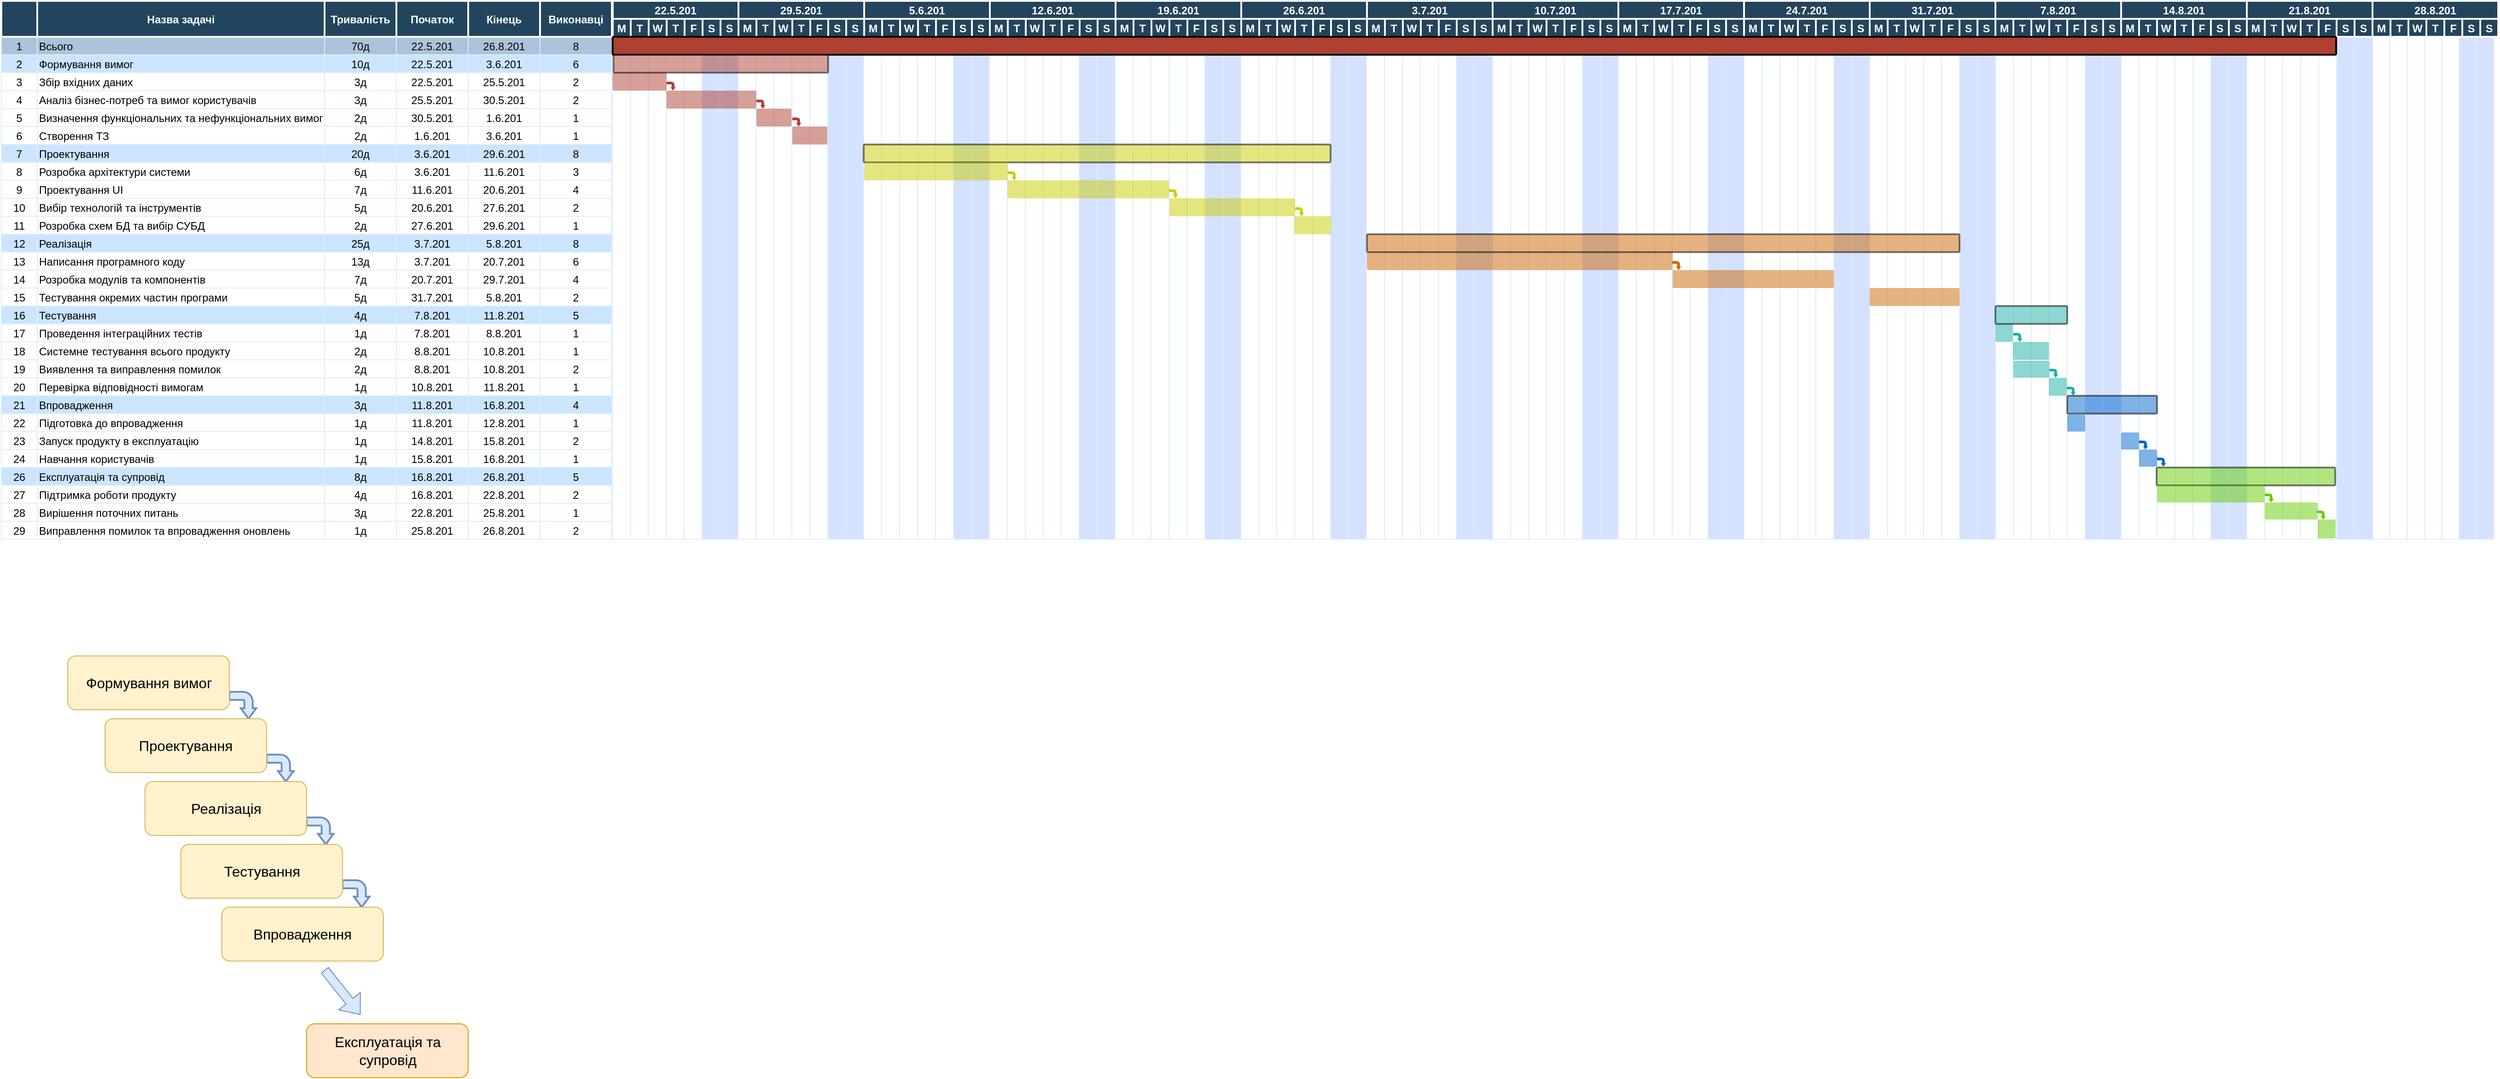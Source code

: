 <mxfile version="22.1.11" type="device">
  <diagram name="Page-1" id="8378b5f6-a2b2-b727-a746-972ab9d02e00">
    <mxGraphModel dx="4071" dy="1816" grid="1" gridSize="10" guides="1" tooltips="1" connect="0" arrows="1" fold="1" page="1" pageScale="1.5" pageWidth="1169" pageHeight="827" background="none" math="0" shadow="0">
      <root>
        <mxCell id="0" />
        <mxCell id="1" parent="0" />
        <mxCell id="E6Fm2i0nhL4S2BmNDyQJ-749" value="" style="group;movable=0;resizable=0;rotatable=0;deletable=0;editable=0;locked=1;connectable=0;" vertex="1" connectable="0" parent="1">
          <mxGeometry x="686" y="340" width="2095.67" height="600" as="geometry" />
        </mxCell>
        <mxCell id="E6Fm2i0nhL4S2BmNDyQJ-545" value="" style="group;movable=1;resizable=1;rotatable=1;deletable=1;editable=1;locked=0;connectable=1;" vertex="1" connectable="0" parent="E6Fm2i0nhL4S2BmNDyQJ-749">
          <mxGeometry width="980" height="600" as="geometry" />
        </mxCell>
        <mxCell id="68" value="" style="strokeColor=#DEEDFF" parent="E6Fm2i0nhL4S2BmNDyQJ-545" vertex="1">
          <mxGeometry width="20.0" height="600.0" as="geometry" />
        </mxCell>
        <mxCell id="194" value="" style="strokeColor=#DEEDFF" parent="E6Fm2i0nhL4S2BmNDyQJ-545" vertex="1">
          <mxGeometry x="20.0" y="4.175e-12" width="20.0" height="600.0" as="geometry" />
        </mxCell>
        <mxCell id="195" value="" style="strokeColor=#DEEDFF" parent="E6Fm2i0nhL4S2BmNDyQJ-545" vertex="1">
          <mxGeometry x="40.0" y="4.175e-12" width="20.0" height="600.0" as="geometry" />
        </mxCell>
        <mxCell id="196" value="" style="strokeColor=#DEEDFF" parent="E6Fm2i0nhL4S2BmNDyQJ-545" vertex="1">
          <mxGeometry x="60.0" y="4.175e-12" width="20.0" height="600.0" as="geometry" />
        </mxCell>
        <mxCell id="197" value="" style="strokeColor=#DEEDFF" parent="E6Fm2i0nhL4S2BmNDyQJ-545" vertex="1">
          <mxGeometry x="80.0" y="4.175e-12" width="20.0" height="600.0" as="geometry" />
        </mxCell>
        <mxCell id="198" value="" style="strokeColor=#DEEDFF;fillColor=#D4E1FF" parent="E6Fm2i0nhL4S2BmNDyQJ-545" vertex="1">
          <mxGeometry x="100.0" y="8.409e-12" width="20.0" height="600.0" as="geometry" />
        </mxCell>
        <mxCell id="199" value="" style="strokeColor=#DEEDFF;fillColor=#D4E1FF" parent="E6Fm2i0nhL4S2BmNDyQJ-545" vertex="1">
          <mxGeometry x="120.0" y="8.409e-12" width="20.0" height="600.0" as="geometry" />
        </mxCell>
        <mxCell id="200" value="" style="strokeColor=#DEEDFF" parent="E6Fm2i0nhL4S2BmNDyQJ-545" vertex="1">
          <mxGeometry x="140.0" y="8.409e-12" width="20.0" height="600.0" as="geometry" />
        </mxCell>
        <mxCell id="201" value="" style="strokeColor=#DEEDFF" parent="E6Fm2i0nhL4S2BmNDyQJ-545" vertex="1">
          <mxGeometry x="160.0" y="8.409e-12" width="20.0" height="600.0" as="geometry" />
        </mxCell>
        <mxCell id="202" value="" style="strokeColor=#DEEDFF" parent="E6Fm2i0nhL4S2BmNDyQJ-545" vertex="1">
          <mxGeometry x="180.0" y="1.258e-11" width="20.0" height="600.0" as="geometry" />
        </mxCell>
        <mxCell id="203" value="" style="strokeColor=#DEEDFF" parent="E6Fm2i0nhL4S2BmNDyQJ-545" vertex="1">
          <mxGeometry x="200.0" y="1.258e-11" width="20.0" height="600.0" as="geometry" />
        </mxCell>
        <mxCell id="204" value="" style="strokeColor=#DEEDFF" parent="E6Fm2i0nhL4S2BmNDyQJ-545" vertex="1">
          <mxGeometry x="220.0" y="1.258e-11" width="20.0" height="600.0" as="geometry" />
        </mxCell>
        <mxCell id="205" value="" style="strokeColor=#DEEDFF;fillColor=#D4E1FF" parent="E6Fm2i0nhL4S2BmNDyQJ-545" vertex="1">
          <mxGeometry x="240.0" y="1.258e-11" width="20.0" height="600.0" as="geometry" />
        </mxCell>
        <mxCell id="206" value="" style="strokeColor=#DEEDFF;fillColor=#D4E1FF" parent="E6Fm2i0nhL4S2BmNDyQJ-545" vertex="1">
          <mxGeometry x="260.0" y="1.682e-11" width="20.0" height="600.0" as="geometry" />
        </mxCell>
        <mxCell id="207" value="" style="strokeColor=#DEEDFF" parent="E6Fm2i0nhL4S2BmNDyQJ-545" vertex="1">
          <mxGeometry x="280.0" y="1.682e-11" width="20.0" height="600.0" as="geometry" />
        </mxCell>
        <mxCell id="208" value="" style="strokeColor=#DEEDFF" parent="E6Fm2i0nhL4S2BmNDyQJ-545" vertex="1">
          <mxGeometry x="300.0" y="1.682e-11" width="20.0" height="600.0" as="geometry" />
        </mxCell>
        <mxCell id="209" value="" style="strokeColor=#DEEDFF" parent="E6Fm2i0nhL4S2BmNDyQJ-545" vertex="1">
          <mxGeometry x="320.0" width="20.0" height="600.0" as="geometry" />
        </mxCell>
        <mxCell id="210" value="" style="strokeColor=#DEEDFF" parent="E6Fm2i0nhL4S2BmNDyQJ-545" vertex="1">
          <mxGeometry x="340.0" y="4.175e-12" width="20.0" height="600.0" as="geometry" />
        </mxCell>
        <mxCell id="211" value="" style="strokeColor=#DEEDFF" parent="E6Fm2i0nhL4S2BmNDyQJ-545" vertex="1">
          <mxGeometry x="360.0" y="4.175e-12" width="20.0" height="600.0" as="geometry" />
        </mxCell>
        <mxCell id="212" value="" style="strokeColor=#DEEDFF;fillColor=#D4E1FF" parent="E6Fm2i0nhL4S2BmNDyQJ-545" vertex="1">
          <mxGeometry x="380.0" y="4.175e-12" width="20.0" height="600.0" as="geometry" />
        </mxCell>
        <mxCell id="213" value="" style="strokeColor=#DEEDFF;fillColor=#D4E1FF" parent="E6Fm2i0nhL4S2BmNDyQJ-545" vertex="1">
          <mxGeometry x="400.0" y="1.682e-11" width="20.0" height="600.0" as="geometry" />
        </mxCell>
        <mxCell id="214" value="" style="strokeColor=#DEEDFF" parent="E6Fm2i0nhL4S2BmNDyQJ-545" vertex="1">
          <mxGeometry x="420.0" y="2.099e-11" width="20.0" height="600.0" as="geometry" />
        </mxCell>
        <mxCell id="215" value="" style="strokeColor=#DEEDFF" parent="E6Fm2i0nhL4S2BmNDyQJ-545" vertex="1">
          <mxGeometry x="440.0" y="2.099e-11" width="20.0" height="600.0" as="geometry" />
        </mxCell>
        <mxCell id="216" value="" style="strokeColor=#DEEDFF" parent="E6Fm2i0nhL4S2BmNDyQJ-545" vertex="1">
          <mxGeometry x="460.0" y="2.099e-11" width="20.0" height="600.0" as="geometry" />
        </mxCell>
        <mxCell id="217" value="" style="strokeColor=#DEEDFF" parent="E6Fm2i0nhL4S2BmNDyQJ-545" vertex="1">
          <mxGeometry x="480.0" y="2.099e-11" width="20.0" height="600.0" as="geometry" />
        </mxCell>
        <mxCell id="218" value="" style="strokeColor=#DEEDFF" parent="E6Fm2i0nhL4S2BmNDyQJ-545" vertex="1">
          <mxGeometry x="500.0" y="2.517e-11" width="20.0" height="600.0" as="geometry" />
        </mxCell>
        <mxCell id="219" value="" style="strokeColor=#DEEDFF;fillColor=#D4E1FF" parent="E6Fm2i0nhL4S2BmNDyQJ-545" vertex="1">
          <mxGeometry x="520" y="2.517e-11" width="20.0" height="600.0" as="geometry" />
        </mxCell>
        <mxCell id="220" value="" style="strokeColor=#DEEDFF;fillColor=#D4E1FF" parent="E6Fm2i0nhL4S2BmNDyQJ-545" vertex="1">
          <mxGeometry x="540.0" y="2.517e-11" width="20.0" height="600.0" as="geometry" />
        </mxCell>
        <mxCell id="221" value="" style="strokeColor=#DEEDFF" parent="E6Fm2i0nhL4S2BmNDyQJ-545" vertex="1">
          <mxGeometry x="560.0" y="2.517e-11" width="20.0" height="600.0" as="geometry" />
        </mxCell>
        <mxCell id="222" value="" style="strokeColor=#DEEDFF" parent="E6Fm2i0nhL4S2BmNDyQJ-545" vertex="1">
          <mxGeometry x="580.0" y="2.94e-11" width="20.0" height="600.0" as="geometry" />
        </mxCell>
        <mxCell id="223" value="" style="strokeColor=#DEEDFF" parent="E6Fm2i0nhL4S2BmNDyQJ-545" vertex="1">
          <mxGeometry x="600" y="2.94e-11" width="20.0" height="600.0" as="geometry" />
        </mxCell>
        <mxCell id="224" value="" style="strokeColor=#DEEDFF" parent="E6Fm2i0nhL4S2BmNDyQJ-545" vertex="1">
          <mxGeometry x="620.0" y="2.94e-11" width="20.0" height="600.0" as="geometry" />
        </mxCell>
        <mxCell id="225" value="" style="strokeColor=#DEEDFF" parent="E6Fm2i0nhL4S2BmNDyQJ-545" vertex="1">
          <mxGeometry x="640.0" y="2.94e-11" width="20.0" height="600.0" as="geometry" />
        </mxCell>
        <mxCell id="226" value="" style="strokeColor=#DEEDFF;fillColor=#D4E1FF" parent="E6Fm2i0nhL4S2BmNDyQJ-545" vertex="1">
          <mxGeometry x="660.0" y="3.358e-11" width="20.0" height="600.0" as="geometry" />
        </mxCell>
        <mxCell id="227" value="" style="strokeColor=#DEEDFF;fillColor=#D4E1FF" parent="E6Fm2i0nhL4S2BmNDyQJ-545" vertex="1">
          <mxGeometry x="680.0" y="3.358e-11" width="20.0" height="600.0" as="geometry" />
        </mxCell>
        <mxCell id="228" value="" style="strokeColor=#DEEDFF" parent="E6Fm2i0nhL4S2BmNDyQJ-545" vertex="1">
          <mxGeometry x="700.0" y="3.358e-11" width="20.0" height="600.0" as="geometry" />
        </mxCell>
        <mxCell id="229" value="" style="strokeColor=#DEEDFF" parent="E6Fm2i0nhL4S2BmNDyQJ-545" vertex="1">
          <mxGeometry x="720.0" y="3.358e-11" width="20.0" height="600.0" as="geometry" />
        </mxCell>
        <mxCell id="230" value="" style="strokeColor=#DEEDFF" parent="E6Fm2i0nhL4S2BmNDyQJ-545" vertex="1">
          <mxGeometry x="740.0" y="3.775e-11" width="20.0" height="600.0" as="geometry" />
        </mxCell>
        <mxCell id="231" value="" style="strokeColor=#DEEDFF" parent="E6Fm2i0nhL4S2BmNDyQJ-545" vertex="1">
          <mxGeometry x="760.0" y="3.775e-11" width="20.0" height="600.0" as="geometry" />
        </mxCell>
        <mxCell id="232" value="" style="strokeColor=#DEEDFF" parent="E6Fm2i0nhL4S2BmNDyQJ-545" vertex="1">
          <mxGeometry x="780.0" y="3.775e-11" width="20.0" height="600.0" as="geometry" />
        </mxCell>
        <mxCell id="233" value="" style="strokeColor=#DEEDFF;fillColor=#D4E1FF" parent="E6Fm2i0nhL4S2BmNDyQJ-545" vertex="1">
          <mxGeometry x="800.0" y="2.099e-11" width="20.0" height="600.0" as="geometry" />
        </mxCell>
        <mxCell id="234" value="" style="strokeColor=#DEEDFF;fillColor=#D4E1FF" parent="E6Fm2i0nhL4S2BmNDyQJ-545" vertex="1">
          <mxGeometry x="820.0" y="2.517e-11" width="20.0" height="600.0" as="geometry" />
        </mxCell>
        <mxCell id="235" value="" style="strokeColor=#DEEDFF" parent="E6Fm2i0nhL4S2BmNDyQJ-545" vertex="1">
          <mxGeometry x="840.0" y="2.517e-11" width="20.0" height="600.0" as="geometry" />
        </mxCell>
        <mxCell id="236" value="" style="strokeColor=#DEEDFF" parent="E6Fm2i0nhL4S2BmNDyQJ-545" vertex="1">
          <mxGeometry x="860.0" y="2.517e-11" width="20.0" height="600.0" as="geometry" />
        </mxCell>
        <mxCell id="237" value="" style="strokeColor=#DEEDFF" parent="E6Fm2i0nhL4S2BmNDyQJ-545" vertex="1">
          <mxGeometry x="880.0" y="3.775e-11" width="20.0" height="600.0" as="geometry" />
        </mxCell>
        <mxCell id="238" value="" style="strokeColor=#DEEDFF" parent="E6Fm2i0nhL4S2BmNDyQJ-545" vertex="1">
          <mxGeometry x="900.0" y="4.199e-11" width="20.0" height="600.0" as="geometry" />
        </mxCell>
        <mxCell id="239" value="" style="strokeColor=#DEEDFF" parent="E6Fm2i0nhL4S2BmNDyQJ-545" vertex="1">
          <mxGeometry x="920.0" y="4.199e-11" width="20.0" height="600.0" as="geometry" />
        </mxCell>
        <mxCell id="240" value="" style="strokeColor=#DEEDFF;fillColor=#D4E1FF" parent="E6Fm2i0nhL4S2BmNDyQJ-545" vertex="1">
          <mxGeometry x="940.0" y="4.199e-11" width="20.0" height="600.0" as="geometry" />
        </mxCell>
        <mxCell id="241" value="" style="strokeColor=#DEEDFF;fillColor=#D4E1FF" parent="E6Fm2i0nhL4S2BmNDyQJ-545" vertex="1">
          <mxGeometry x="960.0" y="4.199e-11" width="20.0" height="600.0" as="geometry" />
        </mxCell>
        <mxCell id="E6Fm2i0nhL4S2BmNDyQJ-538" value="" style="group;movable=1;resizable=1;rotatable=1;deletable=1;editable=1;locked=0;connectable=1;" vertex="1" connectable="0" parent="E6Fm2i0nhL4S2BmNDyQJ-749">
          <mxGeometry x="1960.5" width="135.17" height="600" as="geometry" />
        </mxCell>
        <mxCell id="E6Fm2i0nhL4S2BmNDyQJ-489" value="" style="strokeColor=#DEEDFF" vertex="1" parent="E6Fm2i0nhL4S2BmNDyQJ-538">
          <mxGeometry width="19.31" height="600.0" as="geometry" />
        </mxCell>
        <mxCell id="E6Fm2i0nhL4S2BmNDyQJ-490" value="" style="strokeColor=#DEEDFF" vertex="1" parent="E6Fm2i0nhL4S2BmNDyQJ-538">
          <mxGeometry x="19.31" y="4.175e-12" width="19.31" height="600.0" as="geometry" />
        </mxCell>
        <mxCell id="E6Fm2i0nhL4S2BmNDyQJ-491" value="" style="strokeColor=#DEEDFF" vertex="1" parent="E6Fm2i0nhL4S2BmNDyQJ-538">
          <mxGeometry x="38.62" y="4.175e-12" width="19.31" height="600.0" as="geometry" />
        </mxCell>
        <mxCell id="E6Fm2i0nhL4S2BmNDyQJ-492" value="" style="strokeColor=#DEEDFF" vertex="1" parent="E6Fm2i0nhL4S2BmNDyQJ-538">
          <mxGeometry x="57.93" y="4.175e-12" width="19.31" height="600.0" as="geometry" />
        </mxCell>
        <mxCell id="E6Fm2i0nhL4S2BmNDyQJ-493" value="" style="strokeColor=#DEEDFF" vertex="1" parent="E6Fm2i0nhL4S2BmNDyQJ-538">
          <mxGeometry x="77.24" y="4.175e-12" width="19.31" height="600.0" as="geometry" />
        </mxCell>
        <mxCell id="E6Fm2i0nhL4S2BmNDyQJ-494" value="" style="strokeColor=#DEEDFF;fillColor=#D4E1FF" vertex="1" parent="E6Fm2i0nhL4S2BmNDyQJ-538">
          <mxGeometry x="96.55" y="8.409e-12" width="19.31" height="600.0" as="geometry" />
        </mxCell>
        <mxCell id="E6Fm2i0nhL4S2BmNDyQJ-495" value="" style="strokeColor=#DEEDFF;fillColor=#D4E1FF" vertex="1" parent="E6Fm2i0nhL4S2BmNDyQJ-538">
          <mxGeometry x="115.86" y="8.409e-12" width="19.31" height="600.0" as="geometry" />
        </mxCell>
        <mxCell id="E6Fm2i0nhL4S2BmNDyQJ-366" value="" style="group;movable=1;resizable=1;rotatable=1;deletable=1;editable=1;locked=0;connectable=1;" vertex="1" connectable="0" parent="E6Fm2i0nhL4S2BmNDyQJ-749">
          <mxGeometry x="980.5" width="980" height="600" as="geometry" />
        </mxCell>
        <mxCell id="E6Fm2i0nhL4S2BmNDyQJ-367" value="" style="strokeColor=#DEEDFF" vertex="1" parent="E6Fm2i0nhL4S2BmNDyQJ-366">
          <mxGeometry width="20.0" height="600.0" as="geometry" />
        </mxCell>
        <mxCell id="E6Fm2i0nhL4S2BmNDyQJ-368" value="" style="strokeColor=#DEEDFF" vertex="1" parent="E6Fm2i0nhL4S2BmNDyQJ-366">
          <mxGeometry x="20.0" y="4.198e-12" width="20.0" height="600.0" as="geometry" />
        </mxCell>
        <mxCell id="E6Fm2i0nhL4S2BmNDyQJ-369" value="" style="strokeColor=#DEEDFF" vertex="1" parent="E6Fm2i0nhL4S2BmNDyQJ-366">
          <mxGeometry x="40.0" y="4.198e-12" width="20.0" height="600.0" as="geometry" />
        </mxCell>
        <mxCell id="E6Fm2i0nhL4S2BmNDyQJ-370" value="" style="strokeColor=#DEEDFF" vertex="1" parent="E6Fm2i0nhL4S2BmNDyQJ-366">
          <mxGeometry x="60.0" y="4.198e-12" width="20.0" height="600.0" as="geometry" />
        </mxCell>
        <mxCell id="E6Fm2i0nhL4S2BmNDyQJ-371" value="" style="strokeColor=#DEEDFF" vertex="1" parent="E6Fm2i0nhL4S2BmNDyQJ-366">
          <mxGeometry x="80.0" y="4.198e-12" width="20.0" height="600.0" as="geometry" />
        </mxCell>
        <mxCell id="E6Fm2i0nhL4S2BmNDyQJ-372" value="" style="strokeColor=#DEEDFF;fillColor=#D4E1FF" vertex="1" parent="E6Fm2i0nhL4S2BmNDyQJ-366">
          <mxGeometry x="100.0" y="8.395e-12" width="20.0" height="600.0" as="geometry" />
        </mxCell>
        <mxCell id="E6Fm2i0nhL4S2BmNDyQJ-373" value="" style="strokeColor=#DEEDFF;fillColor=#D4E1FF" vertex="1" parent="E6Fm2i0nhL4S2BmNDyQJ-366">
          <mxGeometry x="120.0" y="8.395e-12" width="20.0" height="600.0" as="geometry" />
        </mxCell>
        <mxCell id="E6Fm2i0nhL4S2BmNDyQJ-374" value="" style="strokeColor=#DEEDFF" vertex="1" parent="E6Fm2i0nhL4S2BmNDyQJ-366">
          <mxGeometry x="140.0" y="8.395e-12" width="20.0" height="600.0" as="geometry" />
        </mxCell>
        <mxCell id="E6Fm2i0nhL4S2BmNDyQJ-375" value="" style="strokeColor=#DEEDFF" vertex="1" parent="E6Fm2i0nhL4S2BmNDyQJ-366">
          <mxGeometry x="160.0" y="8.395e-12" width="20.0" height="600.0" as="geometry" />
        </mxCell>
        <mxCell id="E6Fm2i0nhL4S2BmNDyQJ-376" value="" style="strokeColor=#DEEDFF" vertex="1" parent="E6Fm2i0nhL4S2BmNDyQJ-366">
          <mxGeometry x="180.0" y="1.259e-11" width="20.0" height="600.0" as="geometry" />
        </mxCell>
        <mxCell id="E6Fm2i0nhL4S2BmNDyQJ-377" value="" style="strokeColor=#DEEDFF" vertex="1" parent="E6Fm2i0nhL4S2BmNDyQJ-366">
          <mxGeometry x="200.0" y="1.259e-11" width="20.0" height="600.0" as="geometry" />
        </mxCell>
        <mxCell id="E6Fm2i0nhL4S2BmNDyQJ-378" value="" style="strokeColor=#DEEDFF" vertex="1" parent="E6Fm2i0nhL4S2BmNDyQJ-366">
          <mxGeometry x="220.0" y="1.259e-11" width="20.0" height="600.0" as="geometry" />
        </mxCell>
        <mxCell id="E6Fm2i0nhL4S2BmNDyQJ-379" value="" style="strokeColor=#DEEDFF;fillColor=#D4E1FF" vertex="1" parent="E6Fm2i0nhL4S2BmNDyQJ-366">
          <mxGeometry x="240.0" y="1.259e-11" width="20.0" height="600.0" as="geometry" />
        </mxCell>
        <mxCell id="E6Fm2i0nhL4S2BmNDyQJ-380" value="" style="strokeColor=#DEEDFF;fillColor=#D4E1FF" vertex="1" parent="E6Fm2i0nhL4S2BmNDyQJ-366">
          <mxGeometry x="260.0" y="1.679e-11" width="20.0" height="600.0" as="geometry" />
        </mxCell>
        <mxCell id="E6Fm2i0nhL4S2BmNDyQJ-381" value="" style="strokeColor=#DEEDFF" vertex="1" parent="E6Fm2i0nhL4S2BmNDyQJ-366">
          <mxGeometry x="280.0" y="1.679e-11" width="20.0" height="600.0" as="geometry" />
        </mxCell>
        <mxCell id="E6Fm2i0nhL4S2BmNDyQJ-382" value="" style="strokeColor=#DEEDFF" vertex="1" parent="E6Fm2i0nhL4S2BmNDyQJ-366">
          <mxGeometry x="300.0" y="1.679e-11" width="20.0" height="600.0" as="geometry" />
        </mxCell>
        <mxCell id="E6Fm2i0nhL4S2BmNDyQJ-383" value="" style="strokeColor=#DEEDFF" vertex="1" parent="E6Fm2i0nhL4S2BmNDyQJ-366">
          <mxGeometry x="320.0" width="20.0" height="600.0" as="geometry" />
        </mxCell>
        <mxCell id="E6Fm2i0nhL4S2BmNDyQJ-384" value="" style="strokeColor=#DEEDFF" vertex="1" parent="E6Fm2i0nhL4S2BmNDyQJ-366">
          <mxGeometry x="340.0" y="4.198e-12" width="20.0" height="600.0" as="geometry" />
        </mxCell>
        <mxCell id="E6Fm2i0nhL4S2BmNDyQJ-385" value="" style="strokeColor=#DEEDFF" vertex="1" parent="E6Fm2i0nhL4S2BmNDyQJ-366">
          <mxGeometry x="360.0" y="4.198e-12" width="20.0" height="600.0" as="geometry" />
        </mxCell>
        <mxCell id="E6Fm2i0nhL4S2BmNDyQJ-386" value="" style="strokeColor=#DEEDFF;fillColor=#D4E1FF" vertex="1" parent="E6Fm2i0nhL4S2BmNDyQJ-366">
          <mxGeometry x="380.0" y="4.198e-12" width="20.0" height="600.0" as="geometry" />
        </mxCell>
        <mxCell id="E6Fm2i0nhL4S2BmNDyQJ-387" value="" style="strokeColor=#DEEDFF;fillColor=#D4E1FF" vertex="1" parent="E6Fm2i0nhL4S2BmNDyQJ-366">
          <mxGeometry x="400.0" y="1.679e-11" width="20.0" height="600.0" as="geometry" />
        </mxCell>
        <mxCell id="E6Fm2i0nhL4S2BmNDyQJ-388" value="" style="strokeColor=#DEEDFF" vertex="1" parent="E6Fm2i0nhL4S2BmNDyQJ-366">
          <mxGeometry x="420.0" y="2.099e-11" width="20.0" height="600.0" as="geometry" />
        </mxCell>
        <mxCell id="E6Fm2i0nhL4S2BmNDyQJ-389" value="" style="strokeColor=#DEEDFF" vertex="1" parent="E6Fm2i0nhL4S2BmNDyQJ-366">
          <mxGeometry x="440.0" y="2.099e-11" width="20.0" height="600.0" as="geometry" />
        </mxCell>
        <mxCell id="E6Fm2i0nhL4S2BmNDyQJ-390" value="" style="strokeColor=#DEEDFF" vertex="1" parent="E6Fm2i0nhL4S2BmNDyQJ-366">
          <mxGeometry x="460.0" y="2.099e-11" width="20.0" height="600.0" as="geometry" />
        </mxCell>
        <mxCell id="E6Fm2i0nhL4S2BmNDyQJ-391" value="" style="strokeColor=#DEEDFF" vertex="1" parent="E6Fm2i0nhL4S2BmNDyQJ-366">
          <mxGeometry x="480.0" y="2.099e-11" width="20.0" height="600.0" as="geometry" />
        </mxCell>
        <mxCell id="E6Fm2i0nhL4S2BmNDyQJ-392" value="" style="strokeColor=#DEEDFF" vertex="1" parent="E6Fm2i0nhL4S2BmNDyQJ-366">
          <mxGeometry x="500.0" y="2.519e-11" width="20.0" height="600.0" as="geometry" />
        </mxCell>
        <mxCell id="E6Fm2i0nhL4S2BmNDyQJ-393" value="" style="strokeColor=#DEEDFF;fillColor=#D4E1FF" vertex="1" parent="E6Fm2i0nhL4S2BmNDyQJ-366">
          <mxGeometry x="520.0" y="2.519e-11" width="20.0" height="600.0" as="geometry" />
        </mxCell>
        <mxCell id="E6Fm2i0nhL4S2BmNDyQJ-394" value="" style="strokeColor=#DEEDFF;fillColor=#D4E1FF" vertex="1" parent="E6Fm2i0nhL4S2BmNDyQJ-366">
          <mxGeometry x="540.0" y="2.519e-11" width="20.0" height="600.0" as="geometry" />
        </mxCell>
        <mxCell id="E6Fm2i0nhL4S2BmNDyQJ-395" value="" style="strokeColor=#DEEDFF" vertex="1" parent="E6Fm2i0nhL4S2BmNDyQJ-366">
          <mxGeometry x="560.0" y="2.519e-11" width="20.0" height="600.0" as="geometry" />
        </mxCell>
        <mxCell id="E6Fm2i0nhL4S2BmNDyQJ-396" value="" style="strokeColor=#DEEDFF" vertex="1" parent="E6Fm2i0nhL4S2BmNDyQJ-366">
          <mxGeometry x="580.0" y="2.938e-11" width="20.0" height="600.0" as="geometry" />
        </mxCell>
        <mxCell id="E6Fm2i0nhL4S2BmNDyQJ-397" value="" style="strokeColor=#DEEDFF" vertex="1" parent="E6Fm2i0nhL4S2BmNDyQJ-366">
          <mxGeometry x="600.0" y="2.938e-11" width="20.0" height="600.0" as="geometry" />
        </mxCell>
        <mxCell id="E6Fm2i0nhL4S2BmNDyQJ-398" value="" style="strokeColor=#DEEDFF" vertex="1" parent="E6Fm2i0nhL4S2BmNDyQJ-366">
          <mxGeometry x="620.0" y="2.938e-11" width="20.0" height="600.0" as="geometry" />
        </mxCell>
        <mxCell id="E6Fm2i0nhL4S2BmNDyQJ-399" value="" style="strokeColor=#DEEDFF" vertex="1" parent="E6Fm2i0nhL4S2BmNDyQJ-366">
          <mxGeometry x="640.0" y="2.938e-11" width="20.0" height="600.0" as="geometry" />
        </mxCell>
        <mxCell id="E6Fm2i0nhL4S2BmNDyQJ-400" value="" style="strokeColor=#DEEDFF;fillColor=#D4E1FF" vertex="1" parent="E6Fm2i0nhL4S2BmNDyQJ-366">
          <mxGeometry x="660.0" y="3.358e-11" width="20.0" height="600.0" as="geometry" />
        </mxCell>
        <mxCell id="E6Fm2i0nhL4S2BmNDyQJ-401" value="" style="strokeColor=#DEEDFF;fillColor=#D4E1FF" vertex="1" parent="E6Fm2i0nhL4S2BmNDyQJ-366">
          <mxGeometry x="680.0" y="3.358e-11" width="20.0" height="600.0" as="geometry" />
        </mxCell>
        <mxCell id="E6Fm2i0nhL4S2BmNDyQJ-402" value="" style="strokeColor=#DEEDFF" vertex="1" parent="E6Fm2i0nhL4S2BmNDyQJ-366">
          <mxGeometry x="700.0" y="3.358e-11" width="20.0" height="600.0" as="geometry" />
        </mxCell>
        <mxCell id="E6Fm2i0nhL4S2BmNDyQJ-403" value="" style="strokeColor=#DEEDFF" vertex="1" parent="E6Fm2i0nhL4S2BmNDyQJ-366">
          <mxGeometry x="720.0" y="3.358e-11" width="20.0" height="600.0" as="geometry" />
        </mxCell>
        <mxCell id="E6Fm2i0nhL4S2BmNDyQJ-404" value="" style="strokeColor=#DEEDFF" vertex="1" parent="E6Fm2i0nhL4S2BmNDyQJ-366">
          <mxGeometry x="740.0" y="3.778e-11" width="20.0" height="600.0" as="geometry" />
        </mxCell>
        <mxCell id="E6Fm2i0nhL4S2BmNDyQJ-405" value="" style="strokeColor=#DEEDFF" vertex="1" parent="E6Fm2i0nhL4S2BmNDyQJ-366">
          <mxGeometry x="760.0" y="3.778e-11" width="20.0" height="600.0" as="geometry" />
        </mxCell>
        <mxCell id="E6Fm2i0nhL4S2BmNDyQJ-406" value="" style="strokeColor=#DEEDFF" vertex="1" parent="E6Fm2i0nhL4S2BmNDyQJ-366">
          <mxGeometry x="780.0" y="3.778e-11" width="20.0" height="600.0" as="geometry" />
        </mxCell>
        <mxCell id="E6Fm2i0nhL4S2BmNDyQJ-407" value="" style="strokeColor=#DEEDFF;fillColor=#D4E1FF" vertex="1" parent="E6Fm2i0nhL4S2BmNDyQJ-366">
          <mxGeometry x="800.0" y="2.099e-11" width="20.0" height="600.0" as="geometry" />
        </mxCell>
        <mxCell id="E6Fm2i0nhL4S2BmNDyQJ-408" value="" style="strokeColor=#DEEDFF;fillColor=#D4E1FF" vertex="1" parent="E6Fm2i0nhL4S2BmNDyQJ-366">
          <mxGeometry x="820.0" y="2.519e-11" width="20.0" height="600.0" as="geometry" />
        </mxCell>
        <mxCell id="E6Fm2i0nhL4S2BmNDyQJ-409" value="" style="strokeColor=#DEEDFF" vertex="1" parent="E6Fm2i0nhL4S2BmNDyQJ-366">
          <mxGeometry x="840.0" y="2.519e-11" width="20.0" height="600.0" as="geometry" />
        </mxCell>
        <mxCell id="E6Fm2i0nhL4S2BmNDyQJ-410" value="" style="strokeColor=#DEEDFF" vertex="1" parent="E6Fm2i0nhL4S2BmNDyQJ-366">
          <mxGeometry x="860.0" y="2.519e-11" width="20.0" height="600.0" as="geometry" />
        </mxCell>
        <mxCell id="E6Fm2i0nhL4S2BmNDyQJ-411" value="" style="strokeColor=#DEEDFF" vertex="1" parent="E6Fm2i0nhL4S2BmNDyQJ-366">
          <mxGeometry x="880.0" y="3.778e-11" width="20.0" height="600.0" as="geometry" />
        </mxCell>
        <mxCell id="E6Fm2i0nhL4S2BmNDyQJ-412" value="" style="strokeColor=#DEEDFF" vertex="1" parent="E6Fm2i0nhL4S2BmNDyQJ-366">
          <mxGeometry x="900.0" y="4.198e-11" width="20.0" height="600.0" as="geometry" />
        </mxCell>
        <mxCell id="E6Fm2i0nhL4S2BmNDyQJ-413" value="" style="strokeColor=#DEEDFF" vertex="1" parent="E6Fm2i0nhL4S2BmNDyQJ-366">
          <mxGeometry x="920.0" y="4.198e-11" width="20.0" height="600.0" as="geometry" />
        </mxCell>
        <mxCell id="E6Fm2i0nhL4S2BmNDyQJ-414" value="" style="strokeColor=#DEEDFF;fillColor=#D4E1FF" vertex="1" parent="E6Fm2i0nhL4S2BmNDyQJ-366">
          <mxGeometry x="940.0" y="4.198e-11" width="20.0" height="600.0" as="geometry" />
        </mxCell>
        <mxCell id="E6Fm2i0nhL4S2BmNDyQJ-415" value="" style="strokeColor=#DEEDFF;fillColor=#D4E1FF" vertex="1" parent="E6Fm2i0nhL4S2BmNDyQJ-366">
          <mxGeometry x="960" y="4.198e-11" width="20.0" height="600.0" as="geometry" />
        </mxCell>
        <mxCell id="63" value="1" style="strokeColor=#DEEDFF;fillColor=#ADC3D9" parent="1" vertex="1">
          <mxGeometry x="5.5" y="380" width="40" height="20" as="geometry" />
        </mxCell>
        <mxCell id="64" value="Всього" style="align=left;strokeColor=#DEEDFF;fillColor=#ADC3D9" parent="1" vertex="1">
          <mxGeometry x="45.5" y="380" width="320" height="20" as="geometry" />
        </mxCell>
        <mxCell id="65" value="70д" style="strokeColor=#DEEDFF;fillColor=#ADC3D9" parent="1" vertex="1">
          <mxGeometry x="365.5" y="380" width="80.0" height="20" as="geometry" />
        </mxCell>
        <mxCell id="66" value="22.5.201" style="strokeColor=#DEEDFF;fillColor=#ADC3D9" parent="1" vertex="1">
          <mxGeometry x="445.5" y="380" width="80.0" height="20" as="geometry" />
        </mxCell>
        <mxCell id="67" value="26.8.201" style="strokeColor=#DEEDFF;fillColor=#ADC3D9" parent="1" vertex="1">
          <mxGeometry x="525.5" y="380.0" width="80.0" height="20" as="geometry" />
        </mxCell>
        <mxCell id="69" value="2" style="strokeColor=#DEEDFF;fillColor=#CCE5FF" parent="1" vertex="1">
          <mxGeometry x="5.5" y="400.0" width="40" height="20" as="geometry" />
        </mxCell>
        <mxCell id="70" value="Формування вимог" style="align=left;strokeColor=#DEEDFF;fillColor=#CCE5FF" parent="1" vertex="1">
          <mxGeometry x="45.5" y="400.0" width="320.0" height="20" as="geometry" />
        </mxCell>
        <mxCell id="71" value="10д" style="strokeColor=#DEEDFF;fillColor=#CCE5FF" parent="1" vertex="1">
          <mxGeometry x="365.5" y="400.0" width="80.0" height="20" as="geometry" />
        </mxCell>
        <mxCell id="72" value="22.5.201" style="strokeColor=#DEEDFF;fillColor=#CCE5FF" parent="1" vertex="1">
          <mxGeometry x="445.5" y="400.0" width="80.0" height="20" as="geometry" />
        </mxCell>
        <mxCell id="73" value="3.6.201" style="strokeColor=#DEEDFF;fillColor=#CCE5FF" parent="1" vertex="1">
          <mxGeometry x="525.5" y="400.0" width="80.0" height="20" as="geometry" />
        </mxCell>
        <mxCell id="74" value="3" style="strokeColor=#DEEDFF" parent="1" vertex="1">
          <mxGeometry x="5.5" y="420.0" width="40" height="20" as="geometry" />
        </mxCell>
        <mxCell id="75" value="Збір вхідних даних" style="align=left;strokeColor=#DEEDFF" parent="1" vertex="1">
          <mxGeometry x="45.5" y="420.0" width="320.0" height="20.0" as="geometry" />
        </mxCell>
        <mxCell id="76" value="3д" style="strokeColor=#DEEDFF" parent="1" vertex="1">
          <mxGeometry x="365.5" y="420.0" width="80.0" height="20" as="geometry" />
        </mxCell>
        <mxCell id="77" value="22.5.201" style="strokeColor=#DEEDFF" parent="1" vertex="1">
          <mxGeometry x="445.5" y="420.0" width="80.0" height="20" as="geometry" />
        </mxCell>
        <mxCell id="78" value="25.5.201" style="strokeColor=#DEEDFF" parent="1" vertex="1">
          <mxGeometry x="525.5" y="420" width="80.0" height="20" as="geometry" />
        </mxCell>
        <mxCell id="79" value="4" style="strokeColor=#DEEDFF" parent="1" vertex="1">
          <mxGeometry x="5.5" y="440.0" width="40" height="20" as="geometry" />
        </mxCell>
        <mxCell id="80" value="Аналіз бізнес-потреб та вимог користувачів" style="align=left;strokeColor=#DEEDFF" parent="1" vertex="1">
          <mxGeometry x="45.5" y="440.0" width="320" height="20" as="geometry" />
        </mxCell>
        <mxCell id="81" value="3д" style="strokeColor=#DEEDFF" parent="1" vertex="1">
          <mxGeometry x="365.5" y="440.0" width="80.0" height="20" as="geometry" />
        </mxCell>
        <mxCell id="82" value="25.5.201" style="strokeColor=#DEEDFF" parent="1" vertex="1">
          <mxGeometry x="445.5" y="440.0" width="80.0" height="20" as="geometry" />
        </mxCell>
        <mxCell id="83" value="30.5.201" style="strokeColor=#DEEDFF" parent="1" vertex="1">
          <mxGeometry x="525.5" y="440.0" width="80.0" height="20" as="geometry" />
        </mxCell>
        <mxCell id="84" value="5" style="strokeColor=#DEEDFF" parent="1" vertex="1">
          <mxGeometry x="5.5" y="460.0" width="40" height="20" as="geometry" />
        </mxCell>
        <mxCell id="85" value="Визначення функціональних та нефункціональних вимог" style="align=left;strokeColor=#DEEDFF" parent="1" vertex="1">
          <mxGeometry x="45.5" y="460.0" width="320.0" height="20" as="geometry" />
        </mxCell>
        <mxCell id="86" value="2д" style="strokeColor=#DEEDFF" parent="1" vertex="1">
          <mxGeometry x="365.5" y="460.0" width="80.0" height="20" as="geometry" />
        </mxCell>
        <mxCell id="87" value="30.5.201" style="strokeColor=#DEEDFF" parent="1" vertex="1">
          <mxGeometry x="445.5" y="460.0" width="80.0" height="20" as="geometry" />
        </mxCell>
        <mxCell id="88" value="1.6.201" style="strokeColor=#DEEDFF" parent="1" vertex="1">
          <mxGeometry x="525.5" y="460.0" width="80.0" height="20" as="geometry" />
        </mxCell>
        <mxCell id="89" value="6" style="strokeColor=#DEEDFF" parent="1" vertex="1">
          <mxGeometry x="5.5" y="480.0" width="40" height="20" as="geometry" />
        </mxCell>
        <mxCell id="90" value="Створення ТЗ" style="align=left;strokeColor=#DEEDFF" parent="1" vertex="1">
          <mxGeometry x="45.5" y="480.0" width="320.0" height="20" as="geometry" />
        </mxCell>
        <mxCell id="91" value="2д" style="strokeColor=#DEEDFF" parent="1" vertex="1">
          <mxGeometry x="365.5" y="480.0" width="80.0" height="20" as="geometry" />
        </mxCell>
        <mxCell id="92" value="1.6.201" style="strokeColor=#DEEDFF" parent="1" vertex="1">
          <mxGeometry x="445.5" y="480.0" width="80.0" height="20" as="geometry" />
        </mxCell>
        <mxCell id="93" value="3.6.201" style="strokeColor=#DEEDFF" parent="1" vertex="1">
          <mxGeometry x="525.5" y="480.0" width="80.0" height="20" as="geometry" />
        </mxCell>
        <mxCell id="104" value="7" style="strokeColor=#DEEDFF;fillColor=#CCE5FF" parent="1" vertex="1">
          <mxGeometry x="5.5" y="500.0" width="40" height="20" as="geometry" />
        </mxCell>
        <mxCell id="105" value="Проектування" style="align=left;strokeColor=#DEEDFF;fillColor=#CCE5FF" parent="1" vertex="1">
          <mxGeometry x="45.5" y="500.0" width="320.0" height="20.0" as="geometry" />
        </mxCell>
        <mxCell id="106" value="20д" style="strokeColor=#DEEDFF;fillColor=#CCE5FF" parent="1" vertex="1">
          <mxGeometry x="365.5" y="500.0" width="80.0" height="20" as="geometry" />
        </mxCell>
        <mxCell id="107" value="3.6.201" style="strokeColor=#DEEDFF;fillColor=#CCE5FF" parent="1" vertex="1">
          <mxGeometry x="445.5" y="500.0" width="80.0" height="20" as="geometry" />
        </mxCell>
        <mxCell id="108" value="29.6.201" style="strokeColor=#DEEDFF;fillColor=#CCE5FF" parent="1" vertex="1">
          <mxGeometry x="525.5" y="500.0" width="80.0" height="20" as="geometry" />
        </mxCell>
        <mxCell id="109" value="8" style="strokeColor=#DEEDFF" parent="1" vertex="1">
          <mxGeometry x="5.5" y="520.0" width="40" height="20" as="geometry" />
        </mxCell>
        <mxCell id="110" value="Розробка архітектури системи" style="align=left;strokeColor=#DEEDFF" parent="1" vertex="1">
          <mxGeometry x="45.5" y="520.0" width="320.0" height="20" as="geometry" />
        </mxCell>
        <mxCell id="111" value="6д" style="strokeColor=#DEEDFF" parent="1" vertex="1">
          <mxGeometry x="365.5" y="520.0" width="80.0" height="20" as="geometry" />
        </mxCell>
        <mxCell id="112" value="3.6.201" style="strokeColor=#DEEDFF" parent="1" vertex="1">
          <mxGeometry x="445.5" y="520.0" width="80.0" height="20" as="geometry" />
        </mxCell>
        <mxCell id="113" value="11.6.201" style="strokeColor=#DEEDFF" parent="1" vertex="1">
          <mxGeometry x="525.5" y="520.0" width="80.0" height="20" as="geometry" />
        </mxCell>
        <mxCell id="114" value="9" style="strokeColor=#DEEDFF" parent="1" vertex="1">
          <mxGeometry x="5.5" y="540.0" width="40" height="20" as="geometry" />
        </mxCell>
        <mxCell id="115" value="Проектування UI" style="align=left;strokeColor=#DEEDFF" parent="1" vertex="1">
          <mxGeometry x="45.5" y="540.0" width="320.0" height="20" as="geometry" />
        </mxCell>
        <mxCell id="116" value="7д" style="strokeColor=#DEEDFF" parent="1" vertex="1">
          <mxGeometry x="365.5" y="540.0" width="80.0" height="20" as="geometry" />
        </mxCell>
        <mxCell id="117" value="11.6.201" style="strokeColor=#DEEDFF" parent="1" vertex="1">
          <mxGeometry x="445.5" y="540.0" width="80.0" height="20" as="geometry" />
        </mxCell>
        <mxCell id="118" value="20.6.201" style="strokeColor=#DEEDFF" parent="1" vertex="1">
          <mxGeometry x="525.5" y="540.0" width="80.0" height="20" as="geometry" />
        </mxCell>
        <mxCell id="119" value="10" style="strokeColor=#DEEDFF" parent="1" vertex="1">
          <mxGeometry x="5.5" y="560.0" width="40" height="20" as="geometry" />
        </mxCell>
        <mxCell id="120" value="Вибір технологій та інструментів" style="align=left;strokeColor=#DEEDFF" parent="1" vertex="1">
          <mxGeometry x="45.5" y="560.0" width="320" height="20" as="geometry" />
        </mxCell>
        <mxCell id="121" value="5д" style="strokeColor=#DEEDFF" parent="1" vertex="1">
          <mxGeometry x="365.5" y="560.0" width="80.0" height="20" as="geometry" />
        </mxCell>
        <mxCell id="122" value="20.6.201" style="strokeColor=#DEEDFF" parent="1" vertex="1">
          <mxGeometry x="445.5" y="560.0" width="80.0" height="20" as="geometry" />
        </mxCell>
        <mxCell id="123" value="27.6.201" style="strokeColor=#DEEDFF" parent="1" vertex="1">
          <mxGeometry x="525.5" y="560.0" width="80.0" height="20" as="geometry" />
        </mxCell>
        <mxCell id="124" value="11" style="strokeColor=#DEEDFF" parent="1" vertex="1">
          <mxGeometry x="5.5" y="580.0" width="40" height="20" as="geometry" />
        </mxCell>
        <mxCell id="125" value="Розробка схем БД та вибір СУБД" style="align=left;strokeColor=#DEEDFF" parent="1" vertex="1">
          <mxGeometry x="45.5" y="580.0" width="320" height="20" as="geometry" />
        </mxCell>
        <mxCell id="126" value="2д" style="strokeColor=#DEEDFF" parent="1" vertex="1">
          <mxGeometry x="365.5" y="580.0" width="80.0" height="20" as="geometry" />
        </mxCell>
        <mxCell id="127" value="27.6.201" style="strokeColor=#DEEDFF" parent="1" vertex="1">
          <mxGeometry x="445.5" y="580.0" width="80.0" height="20" as="geometry" />
        </mxCell>
        <mxCell id="128" value="29.6.201" style="strokeColor=#DEEDFF" parent="1" vertex="1">
          <mxGeometry x="525.5" y="580.0" width="80.0" height="20" as="geometry" />
        </mxCell>
        <mxCell id="129" value="12" style="strokeColor=#DEEDFF;fillColor=#CCE5FF;" parent="1" vertex="1">
          <mxGeometry x="5.5" y="600.0" width="40" height="20" as="geometry" />
        </mxCell>
        <mxCell id="130" value="Реалізація" style="align=left;strokeColor=#DEEDFF;fillColor=#CCE5FF;" parent="1" vertex="1">
          <mxGeometry x="45.5" y="600.0" width="320.0" height="20" as="geometry" />
        </mxCell>
        <mxCell id="131" value="25д" style="strokeColor=#DEEDFF;fillColor=#CCE5FF;" parent="1" vertex="1">
          <mxGeometry x="365.5" y="600.0" width="80.0" height="20" as="geometry" />
        </mxCell>
        <mxCell id="132" value="3.7.201" style="strokeColor=#DEEDFF;fillColor=#CCE5FF;" parent="1" vertex="1">
          <mxGeometry x="445.5" y="600.0" width="80.0" height="20" as="geometry" />
        </mxCell>
        <mxCell id="133" value="5.8.201" style="strokeColor=#DEEDFF;fillColor=#CCE5FF;" parent="1" vertex="1">
          <mxGeometry x="525.5" y="600.0" width="80.0" height="20" as="geometry" />
        </mxCell>
        <mxCell id="134" value="13" style="strokeColor=#DEEDFF;fillColor=#FFFFFF" parent="1" vertex="1">
          <mxGeometry x="5.5" y="620.0" width="40" height="20" as="geometry" />
        </mxCell>
        <mxCell id="135" value="Написання програмного коду" style="align=left;strokeColor=#DEEDFF;fillColor=#FFFFFF" parent="1" vertex="1">
          <mxGeometry x="45.5" y="620.0" width="320.0" height="20" as="geometry" />
        </mxCell>
        <mxCell id="136" value="13д" style="strokeColor=#DEEDFF;fillColor=#FFFFFF" parent="1" vertex="1">
          <mxGeometry x="365.5" y="620.0" width="80.0" height="20" as="geometry" />
        </mxCell>
        <mxCell id="137" value="3.7.201" style="strokeColor=#DEEDFF;fillColor=#FFFFFF" parent="1" vertex="1">
          <mxGeometry x="445.5" y="620.0" width="80.0" height="20" as="geometry" />
        </mxCell>
        <mxCell id="138" value="20.7.201" style="strokeColor=#DEEDFF;fillColor=#FFFFFF" parent="1" vertex="1">
          <mxGeometry x="525.5" y="620.0" width="80.0" height="20" as="geometry" />
        </mxCell>
        <mxCell id="139" value="14" style="strokeColor=#DEEDFF;fillColor=#FFFFFF;" parent="1" vertex="1">
          <mxGeometry x="5.5" y="640.0" width="40" height="20" as="geometry" />
        </mxCell>
        <mxCell id="140" value="Розробка модулів та компонентів" style="align=left;strokeColor=#DEEDFF;fillColor=#FFFFFF;" parent="1" vertex="1">
          <mxGeometry x="45.5" y="640.0" width="320.0" height="20" as="geometry" />
        </mxCell>
        <mxCell id="141" value="7д" style="strokeColor=#DEEDFF;fillColor=#FFFFFF;" parent="1" vertex="1">
          <mxGeometry x="365.5" y="640.0" width="80.0" height="20" as="geometry" />
        </mxCell>
        <mxCell id="142" value="20.7.201" style="strokeColor=#DEEDFF;fillColor=#FFFFFF;" parent="1" vertex="1">
          <mxGeometry x="445.5" y="640.0" width="80.0" height="20" as="geometry" />
        </mxCell>
        <mxCell id="143" value="29.7.201" style="strokeColor=#DEEDFF;fillColor=#FFFFFF;" parent="1" vertex="1">
          <mxGeometry x="525.5" y="640.0" width="80.0" height="20" as="geometry" />
        </mxCell>
        <mxCell id="144" value="15" style="strokeColor=#DEEDFF" parent="1" vertex="1">
          <mxGeometry x="5.5" y="660.0" width="40" height="20" as="geometry" />
        </mxCell>
        <mxCell id="145" value="Тестування окремих частин програми" style="align=left;strokeColor=#DEEDFF" parent="1" vertex="1">
          <mxGeometry x="45.5" y="660.0" width="320.0" height="20" as="geometry" />
        </mxCell>
        <mxCell id="146" value="5д" style="strokeColor=#DEEDFF" parent="1" vertex="1">
          <mxGeometry x="365.5" y="660.0" width="80.0" height="20" as="geometry" />
        </mxCell>
        <mxCell id="147" value="31.7.201" style="strokeColor=#DEEDFF" parent="1" vertex="1">
          <mxGeometry x="445.5" y="660.0" width="80.0" height="20" as="geometry" />
        </mxCell>
        <mxCell id="148" value="5.8.201" style="strokeColor=#DEEDFF" parent="1" vertex="1">
          <mxGeometry x="525.5" y="660.0" width="80.0" height="20" as="geometry" />
        </mxCell>
        <mxCell id="149" value="16" style="strokeColor=#DEEDFF;fillColor=#CCE5FF;" parent="1" vertex="1">
          <mxGeometry x="5.5" y="680.0" width="40" height="20" as="geometry" />
        </mxCell>
        <mxCell id="150" value="Тестування" style="align=left;strokeColor=#DEEDFF;fillColor=#CCE5FF;" parent="1" vertex="1">
          <mxGeometry x="45.5" y="680.0" width="320.0" height="20" as="geometry" />
        </mxCell>
        <mxCell id="151" value="4д" style="strokeColor=#DEEDFF;fillColor=#CCE5FF;" parent="1" vertex="1">
          <mxGeometry x="365.5" y="680.0" width="80.0" height="20" as="geometry" />
        </mxCell>
        <mxCell id="152" value="7.8.201" style="strokeColor=#DEEDFF;fillColor=#CCE5FF;" parent="1" vertex="1">
          <mxGeometry x="445.5" y="680.0" width="80.0" height="20" as="geometry" />
        </mxCell>
        <mxCell id="153" value="11.8.201" style="strokeColor=#DEEDFF;fillColor=#CCE5FF;" parent="1" vertex="1">
          <mxGeometry x="525.5" y="680.0" width="80.0" height="20" as="geometry" />
        </mxCell>
        <mxCell id="154" value="17" style="strokeColor=#DEEDFF" parent="1" vertex="1">
          <mxGeometry x="5.5" y="700.0" width="40" height="20" as="geometry" />
        </mxCell>
        <mxCell id="155" value="Проведення інтеграційних тестів" style="align=left;strokeColor=#DEEDFF" parent="1" vertex="1">
          <mxGeometry x="45.5" y="700.0" width="320.0" height="20" as="geometry" />
        </mxCell>
        <mxCell id="156" value="1д" style="strokeColor=#DEEDFF" parent="1" vertex="1">
          <mxGeometry x="365.5" y="700.0" width="80.0" height="20" as="geometry" />
        </mxCell>
        <mxCell id="157" value="7.8.201" style="strokeColor=#DEEDFF" parent="1" vertex="1">
          <mxGeometry x="445.5" y="700.0" width="80.0" height="20" as="geometry" />
        </mxCell>
        <mxCell id="158" value="8.8.201" style="strokeColor=#DEEDFF" parent="1" vertex="1">
          <mxGeometry x="525.5" y="700.0" width="80.0" height="20" as="geometry" />
        </mxCell>
        <mxCell id="159" value="18" style="strokeColor=#DEEDFF" parent="1" vertex="1">
          <mxGeometry x="5.5" y="720.0" width="40" height="20" as="geometry" />
        </mxCell>
        <mxCell id="160" value="Системне тестування всього продукту" style="align=left;strokeColor=#DEEDFF" parent="1" vertex="1">
          <mxGeometry x="45.5" y="720.0" width="320.0" height="20" as="geometry" />
        </mxCell>
        <mxCell id="161" value="2д" style="strokeColor=#DEEDFF" parent="1" vertex="1">
          <mxGeometry x="365.5" y="720.0" width="80.0" height="20" as="geometry" />
        </mxCell>
        <mxCell id="162" value="8.8.201" style="strokeColor=#DEEDFF" parent="1" vertex="1">
          <mxGeometry x="445.5" y="720.0" width="80.0" height="20" as="geometry" />
        </mxCell>
        <mxCell id="163" value="10.8.201" style="strokeColor=#DEEDFF" parent="1" vertex="1">
          <mxGeometry x="525.5" y="720.0" width="80.0" height="20" as="geometry" />
        </mxCell>
        <mxCell id="164" value="19" style="strokeColor=#DEEDFF" parent="1" vertex="1">
          <mxGeometry x="5.5" y="740.0" width="40" height="20" as="geometry" />
        </mxCell>
        <mxCell id="165" value="Виявлення та виправлення помилок" style="align=left;strokeColor=#DEEDFF" parent="1" vertex="1">
          <mxGeometry x="45.5" y="740.0" width="320.0" height="20" as="geometry" />
        </mxCell>
        <mxCell id="166" value="2д" style="strokeColor=#DEEDFF" parent="1" vertex="1">
          <mxGeometry x="365.5" y="740.0" width="80.0" height="20" as="geometry" />
        </mxCell>
        <mxCell id="167" value="8.8.201" style="strokeColor=#DEEDFF" parent="1" vertex="1">
          <mxGeometry x="445.5" y="740.0" width="80.0" height="20" as="geometry" />
        </mxCell>
        <mxCell id="168" value="10.8.201" style="strokeColor=#DEEDFF" parent="1" vertex="1">
          <mxGeometry x="525.5" y="740.0" width="80.0" height="20" as="geometry" />
        </mxCell>
        <mxCell id="169" value="20" style="strokeColor=#DEEDFF" parent="1" vertex="1">
          <mxGeometry x="5.5" y="760.0" width="40" height="20" as="geometry" />
        </mxCell>
        <mxCell id="170" value="Перевірка відповідності вимогам" style="align=left;strokeColor=#DEEDFF" parent="1" vertex="1">
          <mxGeometry x="45.5" y="760.0" width="320.0" height="20" as="geometry" />
        </mxCell>
        <mxCell id="171" value="1д" style="strokeColor=#DEEDFF" parent="1" vertex="1">
          <mxGeometry x="365.5" y="760.0" width="80.0" height="20" as="geometry" />
        </mxCell>
        <mxCell id="172" value="10.8.201" style="strokeColor=#DEEDFF" parent="1" vertex="1">
          <mxGeometry x="445.5" y="760.0" width="80.0" height="20" as="geometry" />
        </mxCell>
        <mxCell id="173" value="11.8.201" style="strokeColor=#DEEDFF" parent="1" vertex="1">
          <mxGeometry x="525.5" y="760.0" width="80.0" height="20" as="geometry" />
        </mxCell>
        <mxCell id="174" value="21" style="strokeColor=#DEEDFF;fillColor=#CCE5FF;" parent="1" vertex="1">
          <mxGeometry x="5.5" y="780.0" width="40" height="20" as="geometry" />
        </mxCell>
        <mxCell id="175" value="Впровадження" style="align=left;strokeColor=#DEEDFF;fillColor=#CCE5FF;" parent="1" vertex="1">
          <mxGeometry x="45.5" y="780.0" width="320.0" height="20" as="geometry" />
        </mxCell>
        <mxCell id="176" value="3д" style="strokeColor=#DEEDFF;fillColor=#CCE5FF;" parent="1" vertex="1">
          <mxGeometry x="365.5" y="780.0" width="80.0" height="20" as="geometry" />
        </mxCell>
        <mxCell id="177" value="11.8.201" style="strokeColor=#DEEDFF;fillColor=#CCE5FF;" parent="1" vertex="1">
          <mxGeometry x="445.5" y="780.0" width="80.0" height="20" as="geometry" />
        </mxCell>
        <mxCell id="178" value="16.8.201" style="strokeColor=#DEEDFF;fillColor=#CCE5FF;" parent="1" vertex="1">
          <mxGeometry x="525.5" y="780.0" width="80.0" height="20" as="geometry" />
        </mxCell>
        <mxCell id="179" value="22" style="strokeColor=#DEEDFF" parent="1" vertex="1">
          <mxGeometry x="5.5" y="800.0" width="40" height="20" as="geometry" />
        </mxCell>
        <mxCell id="180" value="Підготовка до впровадження" style="align=left;strokeColor=#DEEDFF" parent="1" vertex="1">
          <mxGeometry x="45.5" y="800.0" width="320.0" height="20" as="geometry" />
        </mxCell>
        <mxCell id="181" value="1д" style="strokeColor=#DEEDFF" parent="1" vertex="1">
          <mxGeometry x="365.5" y="800.0" width="80.0" height="20" as="geometry" />
        </mxCell>
        <mxCell id="182" value="11.8.201" style="strokeColor=#DEEDFF" parent="1" vertex="1">
          <mxGeometry x="445.5" y="800.0" width="80.0" height="20" as="geometry" />
        </mxCell>
        <mxCell id="183" value="12.8.201" style="strokeColor=#DEEDFF" parent="1" vertex="1">
          <mxGeometry x="525.5" y="800.0" width="80.0" height="20" as="geometry" />
        </mxCell>
        <mxCell id="184" value="23" style="strokeColor=#DEEDFF" parent="1" vertex="1">
          <mxGeometry x="5.5" y="820.0" width="40" height="20" as="geometry" />
        </mxCell>
        <mxCell id="185" value="Запуск продукту в експлуатацію" style="align=left;strokeColor=#DEEDFF" parent="1" vertex="1">
          <mxGeometry x="45.5" y="820.0" width="320.0" height="20" as="geometry" />
        </mxCell>
        <mxCell id="186" value="1д" style="strokeColor=#DEEDFF" parent="1" vertex="1">
          <mxGeometry x="365.5" y="820.0" width="80.0" height="20" as="geometry" />
        </mxCell>
        <mxCell id="187" value="14.8.201" style="strokeColor=#DEEDFF" parent="1" vertex="1">
          <mxGeometry x="445.5" y="820.0" width="80.0" height="20" as="geometry" />
        </mxCell>
        <mxCell id="188" value="15.8.201" style="strokeColor=#DEEDFF" parent="1" vertex="1">
          <mxGeometry x="525.5" y="820.0" width="80.0" height="20" as="geometry" />
        </mxCell>
        <mxCell id="189" value="24" style="strokeColor=#DEEDFF" parent="1" vertex="1">
          <mxGeometry x="5.5" y="840.0" width="40" height="20" as="geometry" />
        </mxCell>
        <mxCell id="190" value="Навчання користувачів" style="align=left;strokeColor=#DEEDFF" parent="1" vertex="1">
          <mxGeometry x="45.5" y="840.0" width="320.0" height="20" as="geometry" />
        </mxCell>
        <mxCell id="191" value="1д" style="strokeColor=#DEEDFF" parent="1" vertex="1">
          <mxGeometry x="365.5" y="840.0" width="80.0" height="20" as="geometry" />
        </mxCell>
        <mxCell id="192" value="15.8.201" style="strokeColor=#DEEDFF" parent="1" vertex="1">
          <mxGeometry x="445.5" y="840.0" width="80.0" height="20" as="geometry" />
        </mxCell>
        <mxCell id="193" value="16.8.201" style="strokeColor=#DEEDFF" parent="1" vertex="1">
          <mxGeometry x="525.5" y="840.0" width="80.0" height="20" as="geometry" />
        </mxCell>
        <mxCell id="2" value="Назва задачі" style="fillColor=#23445D;strokeColor=#FFFFFF;strokeWidth=2;fontColor=#FFFFFF;fontStyle=1" parent="1" vertex="1">
          <mxGeometry x="45.5" y="340" width="320" height="40" as="geometry" />
        </mxCell>
        <mxCell id="3" value="" style="fillColor=#23445D;strokeColor=#FFFFFF;strokeWidth=2;fontColor=#FFFFFF;fontStyle=1" parent="1" vertex="1">
          <mxGeometry x="5.5" y="340" width="40" height="40" as="geometry" />
        </mxCell>
        <mxCell id="12" value="Тривалість" style="fillColor=#23445D;strokeColor=#FFFFFF;strokeWidth=2;fontColor=#FFFFFF;fontStyle=1" parent="1" vertex="1">
          <mxGeometry x="365.5" y="340.0" width="80.0" height="40.0" as="geometry" />
        </mxCell>
        <mxCell id="13" value="Початок" style="fillColor=#23445D;strokeColor=#FFFFFF;strokeWidth=2;fontColor=#FFFFFF;fontStyle=1" parent="1" vertex="1">
          <mxGeometry x="445.5" y="340.0" width="80.0" height="40.0" as="geometry" />
        </mxCell>
        <mxCell id="14" value="Кінець" style="fillColor=#23445D;strokeColor=#FFFFFF;strokeWidth=2;fontColor=#FFFFFF;fontStyle=1" parent="1" vertex="1">
          <mxGeometry x="525.5" y="340.0" width="80.0" height="40.0" as="geometry" />
        </mxCell>
        <mxCell id="E6Fm2i0nhL4S2BmNDyQJ-285" value="26" style="strokeColor=#DEEDFF;fillColor=#CCE5FF;" vertex="1" parent="1">
          <mxGeometry x="5.5" y="860.0" width="40" height="20" as="geometry" />
        </mxCell>
        <mxCell id="E6Fm2i0nhL4S2BmNDyQJ-286" value="Експлуатація та супровід" style="align=left;strokeColor=#DEEDFF;fillColor=#CCE5FF;" vertex="1" parent="1">
          <mxGeometry x="45.5" y="860.0" width="320.0" height="20" as="geometry" />
        </mxCell>
        <mxCell id="E6Fm2i0nhL4S2BmNDyQJ-287" value="8д" style="strokeColor=#DEEDFF;fillColor=#CCE5FF;" vertex="1" parent="1">
          <mxGeometry x="365.5" y="860.0" width="80.0" height="20" as="geometry" />
        </mxCell>
        <mxCell id="E6Fm2i0nhL4S2BmNDyQJ-288" value="16.8.201" style="strokeColor=#DEEDFF;fillColor=#CCE5FF;" vertex="1" parent="1">
          <mxGeometry x="445.5" y="860.0" width="80.0" height="20" as="geometry" />
        </mxCell>
        <mxCell id="E6Fm2i0nhL4S2BmNDyQJ-289" value="26.8.201" style="strokeColor=#DEEDFF;fillColor=#CCE5FF;" vertex="1" parent="1">
          <mxGeometry x="525.5" y="860.0" width="80.0" height="20" as="geometry" />
        </mxCell>
        <mxCell id="E6Fm2i0nhL4S2BmNDyQJ-290" value="27" style="strokeColor=#DEEDFF" vertex="1" parent="1">
          <mxGeometry x="5.5" y="880.0" width="40" height="20" as="geometry" />
        </mxCell>
        <mxCell id="E6Fm2i0nhL4S2BmNDyQJ-291" value="Підтримка роботи продукту" style="align=left;strokeColor=#DEEDFF" vertex="1" parent="1">
          <mxGeometry x="45.5" y="880.0" width="320.0" height="20" as="geometry" />
        </mxCell>
        <mxCell id="E6Fm2i0nhL4S2BmNDyQJ-292" value="4д" style="strokeColor=#DEEDFF" vertex="1" parent="1">
          <mxGeometry x="365.5" y="880.0" width="80.0" height="20" as="geometry" />
        </mxCell>
        <mxCell id="E6Fm2i0nhL4S2BmNDyQJ-293" value="16.8.201" style="strokeColor=#DEEDFF" vertex="1" parent="1">
          <mxGeometry x="445.5" y="880.0" width="80.0" height="20" as="geometry" />
        </mxCell>
        <mxCell id="E6Fm2i0nhL4S2BmNDyQJ-294" value="22.8.201" style="strokeColor=#DEEDFF" vertex="1" parent="1">
          <mxGeometry x="525.5" y="880.0" width="80.0" height="20" as="geometry" />
        </mxCell>
        <mxCell id="E6Fm2i0nhL4S2BmNDyQJ-295" value="28" style="strokeColor=#DEEDFF" vertex="1" parent="1">
          <mxGeometry x="5.5" y="900.0" width="40" height="20" as="geometry" />
        </mxCell>
        <mxCell id="E6Fm2i0nhL4S2BmNDyQJ-296" value="Вирішення поточних питань" style="align=left;strokeColor=#DEEDFF" vertex="1" parent="1">
          <mxGeometry x="45.5" y="900.0" width="320.0" height="20" as="geometry" />
        </mxCell>
        <mxCell id="E6Fm2i0nhL4S2BmNDyQJ-297" value="3д" style="strokeColor=#DEEDFF" vertex="1" parent="1">
          <mxGeometry x="365.5" y="900.0" width="80.0" height="20" as="geometry" />
        </mxCell>
        <mxCell id="E6Fm2i0nhL4S2BmNDyQJ-298" value="22.8.201" style="strokeColor=#DEEDFF" vertex="1" parent="1">
          <mxGeometry x="445.5" y="900.0" width="80.0" height="20" as="geometry" />
        </mxCell>
        <mxCell id="E6Fm2i0nhL4S2BmNDyQJ-299" value="25.8.201" style="strokeColor=#DEEDFF" vertex="1" parent="1">
          <mxGeometry x="525.5" y="900.0" width="80.0" height="20" as="geometry" />
        </mxCell>
        <mxCell id="E6Fm2i0nhL4S2BmNDyQJ-300" value="29" style="strokeColor=#DEEDFF" vertex="1" parent="1">
          <mxGeometry x="5.5" y="920.0" width="40" height="20" as="geometry" />
        </mxCell>
        <mxCell id="E6Fm2i0nhL4S2BmNDyQJ-301" value="Виправлення помилок та впровадження оновлень" style="align=left;strokeColor=#DEEDFF" vertex="1" parent="1">
          <mxGeometry x="45.5" y="920.0" width="320.0" height="20" as="geometry" />
        </mxCell>
        <mxCell id="E6Fm2i0nhL4S2BmNDyQJ-302" value="1д" style="strokeColor=#DEEDFF" vertex="1" parent="1">
          <mxGeometry x="365.5" y="920.0" width="80.0" height="20" as="geometry" />
        </mxCell>
        <mxCell id="E6Fm2i0nhL4S2BmNDyQJ-303" value="25.8.201" style="strokeColor=#DEEDFF" vertex="1" parent="1">
          <mxGeometry x="445.5" y="920.0" width="80.0" height="20" as="geometry" />
        </mxCell>
        <mxCell id="E6Fm2i0nhL4S2BmNDyQJ-304" value="26.8.201" style="strokeColor=#DEEDFF" vertex="1" parent="1">
          <mxGeometry x="525.5" y="920.0" width="80.0" height="20" as="geometry" />
        </mxCell>
        <mxCell id="E6Fm2i0nhL4S2BmNDyQJ-697" value="8" style="strokeColor=#DEEDFF;fillColor=#ADC3D9" vertex="1" parent="1">
          <mxGeometry x="605.5" y="380.0" width="80.0" height="20" as="geometry" />
        </mxCell>
        <mxCell id="E6Fm2i0nhL4S2BmNDyQJ-698" value="6" style="strokeColor=#DEEDFF;fillColor=#CCE5FF" vertex="1" parent="1">
          <mxGeometry x="605.5" y="400.0" width="80.0" height="20" as="geometry" />
        </mxCell>
        <mxCell id="E6Fm2i0nhL4S2BmNDyQJ-699" value="2" style="strokeColor=#DEEDFF" vertex="1" parent="1">
          <mxGeometry x="605.5" y="420" width="80.0" height="20" as="geometry" />
        </mxCell>
        <mxCell id="E6Fm2i0nhL4S2BmNDyQJ-700" value="2" style="strokeColor=#DEEDFF" vertex="1" parent="1">
          <mxGeometry x="605.5" y="440.0" width="80.0" height="20" as="geometry" />
        </mxCell>
        <mxCell id="E6Fm2i0nhL4S2BmNDyQJ-701" value="1" style="strokeColor=#DEEDFF" vertex="1" parent="1">
          <mxGeometry x="605.5" y="460.0" width="80.0" height="20" as="geometry" />
        </mxCell>
        <mxCell id="E6Fm2i0nhL4S2BmNDyQJ-702" value="1" style="strokeColor=#DEEDFF" vertex="1" parent="1">
          <mxGeometry x="605.5" y="480.0" width="80.0" height="20" as="geometry" />
        </mxCell>
        <mxCell id="E6Fm2i0nhL4S2BmNDyQJ-703" value="8" style="strokeColor=#DEEDFF;fillColor=#CCE5FF" vertex="1" parent="1">
          <mxGeometry x="605.5" y="500.0" width="80.0" height="20" as="geometry" />
        </mxCell>
        <mxCell id="E6Fm2i0nhL4S2BmNDyQJ-704" value="3" style="strokeColor=#DEEDFF" vertex="1" parent="1">
          <mxGeometry x="605.5" y="520.0" width="80.0" height="20" as="geometry" />
        </mxCell>
        <mxCell id="E6Fm2i0nhL4S2BmNDyQJ-705" value="4" style="strokeColor=#DEEDFF" vertex="1" parent="1">
          <mxGeometry x="605.5" y="540.0" width="80.0" height="20" as="geometry" />
        </mxCell>
        <mxCell id="E6Fm2i0nhL4S2BmNDyQJ-706" value="2" style="strokeColor=#DEEDFF" vertex="1" parent="1">
          <mxGeometry x="605.5" y="560.0" width="80.0" height="20" as="geometry" />
        </mxCell>
        <mxCell id="E6Fm2i0nhL4S2BmNDyQJ-707" value="1" style="strokeColor=#DEEDFF" vertex="1" parent="1">
          <mxGeometry x="605.5" y="580.0" width="80.0" height="20" as="geometry" />
        </mxCell>
        <mxCell id="E6Fm2i0nhL4S2BmNDyQJ-708" value="8" style="strokeColor=#DEEDFF;fillColor=#CCE5FF;" vertex="1" parent="1">
          <mxGeometry x="605.5" y="600.0" width="80.0" height="20" as="geometry" />
        </mxCell>
        <mxCell id="E6Fm2i0nhL4S2BmNDyQJ-709" value="6" style="strokeColor=#DEEDFF;fillColor=#FFFFFF" vertex="1" parent="1">
          <mxGeometry x="605.5" y="620.0" width="80.0" height="20" as="geometry" />
        </mxCell>
        <mxCell id="E6Fm2i0nhL4S2BmNDyQJ-710" value="4" style="strokeColor=#DEEDFF;fillColor=#FFFFFF;" vertex="1" parent="1">
          <mxGeometry x="605.5" y="640.0" width="80.0" height="20" as="geometry" />
        </mxCell>
        <mxCell id="E6Fm2i0nhL4S2BmNDyQJ-711" value="2" style="strokeColor=#DEEDFF" vertex="1" parent="1">
          <mxGeometry x="605.5" y="660.0" width="80.0" height="20" as="geometry" />
        </mxCell>
        <mxCell id="E6Fm2i0nhL4S2BmNDyQJ-712" value="5" style="strokeColor=#DEEDFF;fillColor=#CCE5FF;" vertex="1" parent="1">
          <mxGeometry x="605.5" y="680.0" width="80.0" height="20" as="geometry" />
        </mxCell>
        <mxCell id="E6Fm2i0nhL4S2BmNDyQJ-713" value="1" style="strokeColor=#DEEDFF" vertex="1" parent="1">
          <mxGeometry x="605.5" y="700.0" width="80.0" height="20" as="geometry" />
        </mxCell>
        <mxCell id="E6Fm2i0nhL4S2BmNDyQJ-714" value="1" style="strokeColor=#DEEDFF" vertex="1" parent="1">
          <mxGeometry x="605.5" y="720.0" width="80.0" height="20" as="geometry" />
        </mxCell>
        <mxCell id="E6Fm2i0nhL4S2BmNDyQJ-715" value="2" style="strokeColor=#DEEDFF" vertex="1" parent="1">
          <mxGeometry x="605.5" y="740.0" width="80.0" height="20" as="geometry" />
        </mxCell>
        <mxCell id="E6Fm2i0nhL4S2BmNDyQJ-716" value="1" style="strokeColor=#DEEDFF" vertex="1" parent="1">
          <mxGeometry x="605.5" y="760.0" width="80.0" height="20" as="geometry" />
        </mxCell>
        <mxCell id="E6Fm2i0nhL4S2BmNDyQJ-717" value="4" style="strokeColor=#DEEDFF;fillColor=#CCE5FF;" vertex="1" parent="1">
          <mxGeometry x="605.5" y="780.0" width="80.0" height="20" as="geometry" />
        </mxCell>
        <mxCell id="E6Fm2i0nhL4S2BmNDyQJ-718" value="1" style="strokeColor=#DEEDFF" vertex="1" parent="1">
          <mxGeometry x="605.5" y="800.0" width="80.0" height="20" as="geometry" />
        </mxCell>
        <mxCell id="E6Fm2i0nhL4S2BmNDyQJ-719" value="2" style="strokeColor=#DEEDFF" vertex="1" parent="1">
          <mxGeometry x="605.5" y="820.0" width="80.0" height="20" as="geometry" />
        </mxCell>
        <mxCell id="E6Fm2i0nhL4S2BmNDyQJ-720" value="1" style="strokeColor=#DEEDFF" vertex="1" parent="1">
          <mxGeometry x="605.5" y="840.0" width="80.0" height="20" as="geometry" />
        </mxCell>
        <mxCell id="E6Fm2i0nhL4S2BmNDyQJ-721" value="Виконавці" style="fillColor=#23445D;strokeColor=#FFFFFF;strokeWidth=2;fontColor=#FFFFFF;fontStyle=1" vertex="1" parent="1">
          <mxGeometry x="605.5" y="340.0" width="80.0" height="40.0" as="geometry" />
        </mxCell>
        <mxCell id="E6Fm2i0nhL4S2BmNDyQJ-723" value="5" style="strokeColor=#DEEDFF;fillColor=#CCE5FF;" vertex="1" parent="1">
          <mxGeometry x="605.5" y="860.0" width="80.0" height="20" as="geometry" />
        </mxCell>
        <mxCell id="E6Fm2i0nhL4S2BmNDyQJ-724" value="2" style="strokeColor=#DEEDFF" vertex="1" parent="1">
          <mxGeometry x="605.5" y="880.0" width="80.0" height="20" as="geometry" />
        </mxCell>
        <mxCell id="E6Fm2i0nhL4S2BmNDyQJ-725" value="1" style="strokeColor=#DEEDFF" vertex="1" parent="1">
          <mxGeometry x="605.5" y="900.0" width="80.0" height="20" as="geometry" />
        </mxCell>
        <mxCell id="E6Fm2i0nhL4S2BmNDyQJ-726" value="2" style="strokeColor=#DEEDFF" vertex="1" parent="1">
          <mxGeometry x="605.5" y="920.0" width="80.0" height="20" as="geometry" />
        </mxCell>
        <mxCell id="9" value="F" style="fillColor=#23445D;strokeColor=#FFFFFF;strokeWidth=2;fontColor=#FFFFFF;fontStyle=1" parent="1" vertex="1">
          <mxGeometry x="766.5" y="360.0" width="20" height="20" as="geometry" />
        </mxCell>
        <mxCell id="5" value="M" style="fillColor=#23445D;strokeColor=#FFFFFF;strokeWidth=2;fontColor=#FFFFFF;fontStyle=1" parent="1" vertex="1">
          <mxGeometry x="686.5" y="360.0" width="20" height="20" as="geometry" />
        </mxCell>
        <mxCell id="6" value="T" style="fillColor=#23445D;strokeColor=#FFFFFF;strokeWidth=2;fontColor=#FFFFFF;fontStyle=1" parent="1" vertex="1">
          <mxGeometry x="706.5" y="360.0" width="20" height="20" as="geometry" />
        </mxCell>
        <mxCell id="7" value="W" style="fillColor=#23445D;strokeColor=#FFFFFF;strokeWidth=2;fontColor=#FFFFFF;fontStyle=1" parent="1" vertex="1">
          <mxGeometry x="726.5" y="360.0" width="20" height="20" as="geometry" />
        </mxCell>
        <mxCell id="8" value="T" style="fillColor=#23445D;strokeColor=#FFFFFF;strokeWidth=2;fontColor=#FFFFFF;fontStyle=1" parent="1" vertex="1">
          <mxGeometry x="746.5" y="360.0" width="20" height="20" as="geometry" />
        </mxCell>
        <mxCell id="10" value="S" style="fillColor=#23445D;strokeColor=#FFFFFF;strokeWidth=2;fontColor=#FFFFFF;fontStyle=1" parent="1" vertex="1">
          <mxGeometry x="786.5" y="360.0" width="20" height="20" as="geometry" />
        </mxCell>
        <mxCell id="11" value="S" style="fillColor=#23445D;strokeColor=#FFFFFF;strokeWidth=2;fontColor=#FFFFFF;fontStyle=1" parent="1" vertex="1">
          <mxGeometry x="806.5" y="360.0" width="20" height="20" as="geometry" />
        </mxCell>
        <mxCell id="16" value="M" style="fillColor=#23445D;strokeColor=#FFFFFF;strokeWidth=2;fontColor=#FFFFFF;fontStyle=1" parent="1" vertex="1">
          <mxGeometry x="826.5" y="360.0" width="20" height="20" as="geometry" />
        </mxCell>
        <mxCell id="17" value="T" style="fillColor=#23445D;strokeColor=#FFFFFF;strokeWidth=2;fontColor=#FFFFFF;fontStyle=1" parent="1" vertex="1">
          <mxGeometry x="846.5" y="360.0" width="20" height="20" as="geometry" />
        </mxCell>
        <mxCell id="18" value="W" style="fillColor=#23445D;strokeColor=#FFFFFF;strokeWidth=2;fontColor=#FFFFFF;fontStyle=1" parent="1" vertex="1">
          <mxGeometry x="866.5" y="360.0" width="20" height="20" as="geometry" />
        </mxCell>
        <mxCell id="19" value="T" style="fillColor=#23445D;strokeColor=#FFFFFF;strokeWidth=2;fontColor=#FFFFFF;fontStyle=1" parent="1" vertex="1">
          <mxGeometry x="886.5" y="360.0" width="20" height="20" as="geometry" />
        </mxCell>
        <mxCell id="20" value="F" style="fillColor=#23445D;strokeColor=#FFFFFF;strokeWidth=2;fontColor=#FFFFFF;fontStyle=1" parent="1" vertex="1">
          <mxGeometry x="906.5" y="360.0" width="20" height="20" as="geometry" />
        </mxCell>
        <mxCell id="21" value="S" style="fillColor=#23445D;strokeColor=#FFFFFF;strokeWidth=2;fontColor=#FFFFFF;fontStyle=1" parent="1" vertex="1">
          <mxGeometry x="926.5" y="360.0" width="20" height="20" as="geometry" />
        </mxCell>
        <mxCell id="22" value="S" style="fillColor=#23445D;strokeColor=#FFFFFF;strokeWidth=2;fontColor=#FFFFFF;fontStyle=1" parent="1" vertex="1">
          <mxGeometry x="946.5" y="360.0" width="20" height="20" as="geometry" />
        </mxCell>
        <mxCell id="24" value="M" style="fillColor=#23445D;strokeColor=#FFFFFF;strokeWidth=2;fontColor=#FFFFFF;fontStyle=1" parent="1" vertex="1">
          <mxGeometry x="966.5" y="360.0" width="20" height="20" as="geometry" />
        </mxCell>
        <mxCell id="25" value="T" style="fillColor=#23445D;strokeColor=#FFFFFF;strokeWidth=2;fontColor=#FFFFFF;fontStyle=1" parent="1" vertex="1">
          <mxGeometry x="986.5" y="360.0" width="20" height="20" as="geometry" />
        </mxCell>
        <mxCell id="26" value="W" style="fillColor=#23445D;strokeColor=#FFFFFF;strokeWidth=2;fontColor=#FFFFFF;fontStyle=1" parent="1" vertex="1">
          <mxGeometry x="1006.5" y="360.0" width="20" height="20" as="geometry" />
        </mxCell>
        <mxCell id="27" value="T" style="fillColor=#23445D;strokeColor=#FFFFFF;strokeWidth=2;fontColor=#FFFFFF;fontStyle=1" parent="1" vertex="1">
          <mxGeometry x="1026.5" y="360.0" width="20" height="20" as="geometry" />
        </mxCell>
        <mxCell id="28" value="F" style="fillColor=#23445D;strokeColor=#FFFFFF;strokeWidth=2;fontColor=#FFFFFF;fontStyle=1" parent="1" vertex="1">
          <mxGeometry x="1046.5" y="360.0" width="20" height="20" as="geometry" />
        </mxCell>
        <mxCell id="29" value="S" style="fillColor=#23445D;strokeColor=#FFFFFF;strokeWidth=2;fontColor=#FFFFFF;fontStyle=1" parent="1" vertex="1">
          <mxGeometry x="1066.5" y="360.0" width="20" height="20" as="geometry" />
        </mxCell>
        <mxCell id="30" value="S" style="fillColor=#23445D;strokeColor=#FFFFFF;strokeWidth=2;fontColor=#FFFFFF;fontStyle=1" parent="1" vertex="1">
          <mxGeometry x="1086.5" y="360.0" width="20" height="20" as="geometry" />
        </mxCell>
        <mxCell id="32" value="M" style="fillColor=#23445D;strokeColor=#FFFFFF;strokeWidth=2;fontColor=#FFFFFF;fontStyle=1" parent="1" vertex="1">
          <mxGeometry x="1106.5" y="360.0" width="20" height="20" as="geometry" />
        </mxCell>
        <mxCell id="33" value="T" style="fillColor=#23445D;strokeColor=#FFFFFF;strokeWidth=2;fontColor=#FFFFFF;fontStyle=1" parent="1" vertex="1">
          <mxGeometry x="1126.5" y="360.0" width="20" height="20" as="geometry" />
        </mxCell>
        <mxCell id="34" value="W" style="fillColor=#23445D;strokeColor=#FFFFFF;strokeWidth=2;fontColor=#FFFFFF;fontStyle=1" parent="1" vertex="1">
          <mxGeometry x="1146.5" y="360.0" width="20" height="20" as="geometry" />
        </mxCell>
        <mxCell id="35" value="T" style="fillColor=#23445D;strokeColor=#FFFFFF;strokeWidth=2;fontColor=#FFFFFF;fontStyle=1" parent="1" vertex="1">
          <mxGeometry x="1166.5" y="360.0" width="20" height="20" as="geometry" />
        </mxCell>
        <mxCell id="36" value="F" style="fillColor=#23445D;strokeColor=#FFFFFF;strokeWidth=2;fontColor=#FFFFFF;fontStyle=1" parent="1" vertex="1">
          <mxGeometry x="1186.5" y="360" width="20" height="20" as="geometry" />
        </mxCell>
        <mxCell id="37" value="S" style="fillColor=#23445D;strokeColor=#FFFFFF;strokeWidth=2;fontColor=#FFFFFF;fontStyle=1" parent="1" vertex="1">
          <mxGeometry x="1206.5" y="360" width="20" height="20" as="geometry" />
        </mxCell>
        <mxCell id="38" value="S" style="fillColor=#23445D;strokeColor=#FFFFFF;strokeWidth=2;fontColor=#FFFFFF;fontStyle=1" parent="1" vertex="1">
          <mxGeometry x="1226.5" y="360" width="20" height="20" as="geometry" />
        </mxCell>
        <mxCell id="40" value="M" style="fillColor=#23445D;strokeColor=#FFFFFF;strokeWidth=2;fontColor=#FFFFFF;fontStyle=1" parent="1" vertex="1">
          <mxGeometry x="1246.5" y="360.0" width="20" height="20" as="geometry" />
        </mxCell>
        <mxCell id="41" value="T" style="fillColor=#23445D;strokeColor=#FFFFFF;strokeWidth=2;fontColor=#FFFFFF;fontStyle=1" parent="1" vertex="1">
          <mxGeometry x="1266.5" y="360.0" width="20" height="20" as="geometry" />
        </mxCell>
        <mxCell id="42" value="W" style="fillColor=#23445D;strokeColor=#FFFFFF;strokeWidth=2;fontColor=#FFFFFF;fontStyle=1" parent="1" vertex="1">
          <mxGeometry x="1286.5" y="360.0" width="20" height="20" as="geometry" />
        </mxCell>
        <mxCell id="43" value="T" style="fillColor=#23445D;strokeColor=#FFFFFF;strokeWidth=2;fontColor=#FFFFFF;fontStyle=1" parent="1" vertex="1">
          <mxGeometry x="1306.5" y="360.0" width="20" height="20" as="geometry" />
        </mxCell>
        <mxCell id="44" value="F" style="fillColor=#23445D;strokeColor=#FFFFFF;strokeWidth=2;fontColor=#FFFFFF;fontStyle=1" parent="1" vertex="1">
          <mxGeometry x="1326.5" y="360" width="20" height="20" as="geometry" />
        </mxCell>
        <mxCell id="45" value="S" style="fillColor=#23445D;strokeColor=#FFFFFF;strokeWidth=2;fontColor=#FFFFFF;fontStyle=1" parent="1" vertex="1">
          <mxGeometry x="1346.5" y="360" width="20" height="20" as="geometry" />
        </mxCell>
        <mxCell id="46" value="S" style="fillColor=#23445D;strokeColor=#FFFFFF;strokeWidth=2;fontColor=#FFFFFF;fontStyle=1" parent="1" vertex="1">
          <mxGeometry x="1366.5" y="360" width="20" height="20" as="geometry" />
        </mxCell>
        <mxCell id="48" value="M" style="fillColor=#23445D;strokeColor=#FFFFFF;strokeWidth=2;fontColor=#FFFFFF;fontStyle=1" parent="1" vertex="1">
          <mxGeometry x="1386.5" y="360" width="20" height="20" as="geometry" />
        </mxCell>
        <mxCell id="49" value="T" style="fillColor=#23445D;strokeColor=#FFFFFF;strokeWidth=2;fontColor=#FFFFFF;fontStyle=1" parent="1" vertex="1">
          <mxGeometry x="1406.5" y="360" width="20" height="20" as="geometry" />
        </mxCell>
        <mxCell id="50" value="W" style="fillColor=#23445D;strokeColor=#FFFFFF;strokeWidth=2;fontColor=#FFFFFF;fontStyle=1" parent="1" vertex="1">
          <mxGeometry x="1426.5" y="360" width="20" height="20" as="geometry" />
        </mxCell>
        <mxCell id="51" value="T" style="fillColor=#23445D;strokeColor=#FFFFFF;strokeWidth=2;fontColor=#FFFFFF;fontStyle=1" parent="1" vertex="1">
          <mxGeometry x="1446.5" y="360" width="20" height="20" as="geometry" />
        </mxCell>
        <mxCell id="52" value="F" style="fillColor=#23445D;strokeColor=#FFFFFF;strokeWidth=2;fontColor=#FFFFFF;fontStyle=1" parent="1" vertex="1">
          <mxGeometry x="1466.5" y="360" width="20" height="20" as="geometry" />
        </mxCell>
        <mxCell id="53" value="S" style="fillColor=#23445D;strokeColor=#FFFFFF;strokeWidth=2;fontColor=#FFFFFF;fontStyle=1" parent="1" vertex="1">
          <mxGeometry x="1486.5" y="360" width="20" height="20" as="geometry" />
        </mxCell>
        <mxCell id="54" value="S" style="fillColor=#23445D;strokeColor=#FFFFFF;strokeWidth=2;fontColor=#FFFFFF;fontStyle=1" parent="1" vertex="1">
          <mxGeometry x="1506.5" y="360" width="20" height="20" as="geometry" />
        </mxCell>
        <mxCell id="56" value="M" style="fillColor=#23445D;strokeColor=#FFFFFF;strokeWidth=2;fontColor=#FFFFFF;fontStyle=1" parent="1" vertex="1">
          <mxGeometry x="1526.5" y="360.0" width="20" height="20" as="geometry" />
        </mxCell>
        <mxCell id="57" value="T" style="fillColor=#23445D;strokeColor=#FFFFFF;strokeWidth=2;fontColor=#FFFFFF;fontStyle=1" parent="1" vertex="1">
          <mxGeometry x="1546.5" y="360.0" width="20" height="20" as="geometry" />
        </mxCell>
        <mxCell id="58" value="W" style="fillColor=#23445D;strokeColor=#FFFFFF;strokeWidth=2;fontColor=#FFFFFF;fontStyle=1" parent="1" vertex="1">
          <mxGeometry x="1566.5" y="360.0" width="20" height="20" as="geometry" />
        </mxCell>
        <mxCell id="59" value="T" style="fillColor=#23445D;strokeColor=#FFFFFF;strokeWidth=2;fontColor=#FFFFFF;fontStyle=1" parent="1" vertex="1">
          <mxGeometry x="1586.5" y="360.0" width="20" height="20" as="geometry" />
        </mxCell>
        <mxCell id="60" value="F" style="fillColor=#23445D;strokeColor=#FFFFFF;strokeWidth=2;fontColor=#FFFFFF;fontStyle=1" parent="1" vertex="1">
          <mxGeometry x="1606.5" y="360.0" width="20" height="20" as="geometry" />
        </mxCell>
        <mxCell id="61" value="S" style="fillColor=#23445D;strokeColor=#FFFFFF;strokeWidth=2;fontColor=#FFFFFF;fontStyle=1" parent="1" vertex="1">
          <mxGeometry x="1626.5" y="360.0" width="20" height="20" as="geometry" />
        </mxCell>
        <mxCell id="62" value="S" style="fillColor=#23445D;strokeColor=#FFFFFF;strokeWidth=2;fontColor=#FFFFFF;fontStyle=1" parent="1" vertex="1">
          <mxGeometry x="1646.5" y="360.0" width="20" height="20" as="geometry" />
        </mxCell>
        <mxCell id="E6Fm2i0nhL4S2BmNDyQJ-417" value="M" style="fillColor=#23445D;strokeColor=#FFFFFF;strokeWidth=2;fontColor=#FFFFFF;fontStyle=1" vertex="1" parent="1">
          <mxGeometry x="1666.5" y="360.0" width="20" height="20" as="geometry" />
        </mxCell>
        <mxCell id="E6Fm2i0nhL4S2BmNDyQJ-418" value="T" style="fillColor=#23445D;strokeColor=#FFFFFF;strokeWidth=2;fontColor=#FFFFFF;fontStyle=1" vertex="1" parent="1">
          <mxGeometry x="1686.5" y="360.0" width="20" height="20" as="geometry" />
        </mxCell>
        <mxCell id="E6Fm2i0nhL4S2BmNDyQJ-419" value="W" style="fillColor=#23445D;strokeColor=#FFFFFF;strokeWidth=2;fontColor=#FFFFFF;fontStyle=1" vertex="1" parent="1">
          <mxGeometry x="1706.5" y="360.0" width="20" height="20" as="geometry" />
        </mxCell>
        <mxCell id="E6Fm2i0nhL4S2BmNDyQJ-420" value="T" style="fillColor=#23445D;strokeColor=#FFFFFF;strokeWidth=2;fontColor=#FFFFFF;fontStyle=1" vertex="1" parent="1">
          <mxGeometry x="1726.5" y="360.0" width="20" height="20" as="geometry" />
        </mxCell>
        <mxCell id="E6Fm2i0nhL4S2BmNDyQJ-421" value="F" style="fillColor=#23445D;strokeColor=#FFFFFF;strokeWidth=2;fontColor=#FFFFFF;fontStyle=1" vertex="1" parent="1">
          <mxGeometry x="1746.5" y="360" width="20" height="20" as="geometry" />
        </mxCell>
        <mxCell id="E6Fm2i0nhL4S2BmNDyQJ-422" value="S" style="fillColor=#23445D;strokeColor=#FFFFFF;strokeWidth=2;fontColor=#FFFFFF;fontStyle=1" vertex="1" parent="1">
          <mxGeometry x="1766.5" y="360" width="20" height="20" as="geometry" />
        </mxCell>
        <mxCell id="E6Fm2i0nhL4S2BmNDyQJ-423" value="S" style="fillColor=#23445D;strokeColor=#FFFFFF;strokeWidth=2;fontColor=#FFFFFF;fontStyle=1" vertex="1" parent="1">
          <mxGeometry x="1786.5" y="360" width="20" height="20" as="geometry" />
        </mxCell>
        <mxCell id="E6Fm2i0nhL4S2BmNDyQJ-425" value="M" style="fillColor=#23445D;strokeColor=#FFFFFF;strokeWidth=2;fontColor=#FFFFFF;fontStyle=1" vertex="1" parent="1">
          <mxGeometry x="1806.5" y="360.0" width="20" height="20" as="geometry" />
        </mxCell>
        <mxCell id="E6Fm2i0nhL4S2BmNDyQJ-426" value="T" style="fillColor=#23445D;strokeColor=#FFFFFF;strokeWidth=2;fontColor=#FFFFFF;fontStyle=1" vertex="1" parent="1">
          <mxGeometry x="1826.5" y="360.0" width="20" height="20" as="geometry" />
        </mxCell>
        <mxCell id="E6Fm2i0nhL4S2BmNDyQJ-427" value="W" style="fillColor=#23445D;strokeColor=#FFFFFF;strokeWidth=2;fontColor=#FFFFFF;fontStyle=1" vertex="1" parent="1">
          <mxGeometry x="1846.5" y="360.0" width="20" height="20" as="geometry" />
        </mxCell>
        <mxCell id="E6Fm2i0nhL4S2BmNDyQJ-428" value="T" style="fillColor=#23445D;strokeColor=#FFFFFF;strokeWidth=2;fontColor=#FFFFFF;fontStyle=1" vertex="1" parent="1">
          <mxGeometry x="1866.5" y="360.0" width="20" height="20" as="geometry" />
        </mxCell>
        <mxCell id="E6Fm2i0nhL4S2BmNDyQJ-429" value="F" style="fillColor=#23445D;strokeColor=#FFFFFF;strokeWidth=2;fontColor=#FFFFFF;fontStyle=1" vertex="1" parent="1">
          <mxGeometry x="1886.5" y="360" width="20" height="20" as="geometry" />
        </mxCell>
        <mxCell id="E6Fm2i0nhL4S2BmNDyQJ-430" value="S" style="fillColor=#23445D;strokeColor=#FFFFFF;strokeWidth=2;fontColor=#FFFFFF;fontStyle=1" vertex="1" parent="1">
          <mxGeometry x="1906.5" y="360" width="20" height="20" as="geometry" />
        </mxCell>
        <mxCell id="E6Fm2i0nhL4S2BmNDyQJ-431" value="S" style="fillColor=#23445D;strokeColor=#FFFFFF;strokeWidth=2;fontColor=#FFFFFF;fontStyle=1" vertex="1" parent="1">
          <mxGeometry x="1926.5" y="360" width="20" height="20" as="geometry" />
        </mxCell>
        <mxCell id="E6Fm2i0nhL4S2BmNDyQJ-433" value="M" style="fillColor=#23445D;strokeColor=#FFFFFF;strokeWidth=2;fontColor=#FFFFFF;fontStyle=1" vertex="1" parent="1">
          <mxGeometry x="1946.5" y="360" width="20" height="20" as="geometry" />
        </mxCell>
        <mxCell id="E6Fm2i0nhL4S2BmNDyQJ-434" value="T" style="fillColor=#23445D;strokeColor=#FFFFFF;strokeWidth=2;fontColor=#FFFFFF;fontStyle=1" vertex="1" parent="1">
          <mxGeometry x="1966.5" y="360" width="20" height="20" as="geometry" />
        </mxCell>
        <mxCell id="E6Fm2i0nhL4S2BmNDyQJ-435" value="W" style="fillColor=#23445D;strokeColor=#FFFFFF;strokeWidth=2;fontColor=#FFFFFF;fontStyle=1" vertex="1" parent="1">
          <mxGeometry x="1986.5" y="360" width="20" height="20" as="geometry" />
        </mxCell>
        <mxCell id="E6Fm2i0nhL4S2BmNDyQJ-436" value="T" style="fillColor=#23445D;strokeColor=#FFFFFF;strokeWidth=2;fontColor=#FFFFFF;fontStyle=1" vertex="1" parent="1">
          <mxGeometry x="2006.5" y="360" width="20" height="20" as="geometry" />
        </mxCell>
        <mxCell id="E6Fm2i0nhL4S2BmNDyQJ-437" value="F" style="fillColor=#23445D;strokeColor=#FFFFFF;strokeWidth=2;fontColor=#FFFFFF;fontStyle=1" vertex="1" parent="1">
          <mxGeometry x="2026.5" y="360" width="20" height="20" as="geometry" />
        </mxCell>
        <mxCell id="E6Fm2i0nhL4S2BmNDyQJ-438" value="S" style="fillColor=#23445D;strokeColor=#FFFFFF;strokeWidth=2;fontColor=#FFFFFF;fontStyle=1" vertex="1" parent="1">
          <mxGeometry x="2046.5" y="360" width="20" height="20" as="geometry" />
        </mxCell>
        <mxCell id="E6Fm2i0nhL4S2BmNDyQJ-439" value="S" style="fillColor=#23445D;strokeColor=#FFFFFF;strokeWidth=2;fontColor=#FFFFFF;fontStyle=1" vertex="1" parent="1">
          <mxGeometry x="2066.5" y="360" width="20" height="20" as="geometry" />
        </mxCell>
        <mxCell id="E6Fm2i0nhL4S2BmNDyQJ-441" value="M" style="fillColor=#23445D;strokeColor=#FFFFFF;strokeWidth=2;fontColor=#FFFFFF;fontStyle=1" vertex="1" parent="1">
          <mxGeometry x="2086.5" y="360.0" width="20" height="20" as="geometry" />
        </mxCell>
        <mxCell id="E6Fm2i0nhL4S2BmNDyQJ-442" value="T" style="fillColor=#23445D;strokeColor=#FFFFFF;strokeWidth=2;fontColor=#FFFFFF;fontStyle=1" vertex="1" parent="1">
          <mxGeometry x="2106.5" y="360.0" width="20" height="20" as="geometry" />
        </mxCell>
        <mxCell id="E6Fm2i0nhL4S2BmNDyQJ-443" value="W" style="fillColor=#23445D;strokeColor=#FFFFFF;strokeWidth=2;fontColor=#FFFFFF;fontStyle=1" vertex="1" parent="1">
          <mxGeometry x="2126.5" y="360.0" width="20" height="20" as="geometry" />
        </mxCell>
        <mxCell id="E6Fm2i0nhL4S2BmNDyQJ-444" value="T" style="fillColor=#23445D;strokeColor=#FFFFFF;strokeWidth=2;fontColor=#FFFFFF;fontStyle=1" vertex="1" parent="1">
          <mxGeometry x="2146.5" y="360.0" width="20" height="20" as="geometry" />
        </mxCell>
        <mxCell id="E6Fm2i0nhL4S2BmNDyQJ-445" value="F" style="fillColor=#23445D;strokeColor=#FFFFFF;strokeWidth=2;fontColor=#FFFFFF;fontStyle=1" vertex="1" parent="1">
          <mxGeometry x="2166.5" y="360.0" width="20" height="20" as="geometry" />
        </mxCell>
        <mxCell id="E6Fm2i0nhL4S2BmNDyQJ-446" value="S" style="fillColor=#23445D;strokeColor=#FFFFFF;strokeWidth=2;fontColor=#FFFFFF;fontStyle=1" vertex="1" parent="1">
          <mxGeometry x="2186.5" y="360.0" width="20" height="20" as="geometry" />
        </mxCell>
        <mxCell id="E6Fm2i0nhL4S2BmNDyQJ-447" value="S" style="fillColor=#23445D;strokeColor=#FFFFFF;strokeWidth=2;fontColor=#FFFFFF;fontStyle=1" vertex="1" parent="1">
          <mxGeometry x="2206.5" y="360.0" width="20" height="20" as="geometry" />
        </mxCell>
        <mxCell id="E6Fm2i0nhL4S2BmNDyQJ-449" value="M" style="fillColor=#23445D;strokeColor=#FFFFFF;strokeWidth=2;fontColor=#FFFFFF;fontStyle=1" vertex="1" parent="1">
          <mxGeometry x="2226.5" y="360.0" width="20" height="20" as="geometry" />
        </mxCell>
        <mxCell id="E6Fm2i0nhL4S2BmNDyQJ-450" value="T" style="fillColor=#23445D;strokeColor=#FFFFFF;strokeWidth=2;fontColor=#FFFFFF;fontStyle=1" vertex="1" parent="1">
          <mxGeometry x="2246.5" y="360.0" width="20" height="20" as="geometry" />
        </mxCell>
        <mxCell id="E6Fm2i0nhL4S2BmNDyQJ-451" value="W" style="fillColor=#23445D;strokeColor=#FFFFFF;strokeWidth=2;fontColor=#FFFFFF;fontStyle=1" vertex="1" parent="1">
          <mxGeometry x="2266.5" y="360.0" width="20" height="20" as="geometry" />
        </mxCell>
        <mxCell id="E6Fm2i0nhL4S2BmNDyQJ-452" value="T" style="fillColor=#23445D;strokeColor=#FFFFFF;strokeWidth=2;fontColor=#FFFFFF;fontStyle=1" vertex="1" parent="1">
          <mxGeometry x="2286.5" y="360.0" width="20" height="20" as="geometry" />
        </mxCell>
        <mxCell id="E6Fm2i0nhL4S2BmNDyQJ-453" value="F" style="fillColor=#23445D;strokeColor=#FFFFFF;strokeWidth=2;fontColor=#FFFFFF;fontStyle=1" vertex="1" parent="1">
          <mxGeometry x="2306.5" y="360" width="20" height="20" as="geometry" />
        </mxCell>
        <mxCell id="E6Fm2i0nhL4S2BmNDyQJ-454" value="S" style="fillColor=#23445D;strokeColor=#FFFFFF;strokeWidth=2;fontColor=#FFFFFF;fontStyle=1" vertex="1" parent="1">
          <mxGeometry x="2326.5" y="360" width="20" height="20" as="geometry" />
        </mxCell>
        <mxCell id="E6Fm2i0nhL4S2BmNDyQJ-455" value="S" style="fillColor=#23445D;strokeColor=#FFFFFF;strokeWidth=2;fontColor=#FFFFFF;fontStyle=1" vertex="1" parent="1">
          <mxGeometry x="2346.5" y="360" width="20" height="20" as="geometry" />
        </mxCell>
        <mxCell id="E6Fm2i0nhL4S2BmNDyQJ-457" value="M" style="fillColor=#23445D;strokeColor=#FFFFFF;strokeWidth=2;fontColor=#FFFFFF;fontStyle=1" vertex="1" parent="1">
          <mxGeometry x="2366.5" y="360.0" width="20" height="20" as="geometry" />
        </mxCell>
        <mxCell id="E6Fm2i0nhL4S2BmNDyQJ-458" value="T" style="fillColor=#23445D;strokeColor=#FFFFFF;strokeWidth=2;fontColor=#FFFFFF;fontStyle=1" vertex="1" parent="1">
          <mxGeometry x="2386.5" y="360.0" width="20" height="20" as="geometry" />
        </mxCell>
        <mxCell id="E6Fm2i0nhL4S2BmNDyQJ-459" value="W" style="fillColor=#23445D;strokeColor=#FFFFFF;strokeWidth=2;fontColor=#FFFFFF;fontStyle=1" vertex="1" parent="1">
          <mxGeometry x="2406.5" y="360.0" width="20" height="20" as="geometry" />
        </mxCell>
        <mxCell id="E6Fm2i0nhL4S2BmNDyQJ-460" value="T" style="fillColor=#23445D;strokeColor=#FFFFFF;strokeWidth=2;fontColor=#FFFFFF;fontStyle=1" vertex="1" parent="1">
          <mxGeometry x="2426.5" y="360.0" width="20" height="20" as="geometry" />
        </mxCell>
        <mxCell id="E6Fm2i0nhL4S2BmNDyQJ-461" value="F" style="fillColor=#23445D;strokeColor=#FFFFFF;strokeWidth=2;fontColor=#FFFFFF;fontStyle=1" vertex="1" parent="1">
          <mxGeometry x="2446.5" y="360" width="20" height="20" as="geometry" />
        </mxCell>
        <mxCell id="E6Fm2i0nhL4S2BmNDyQJ-462" value="S" style="fillColor=#23445D;strokeColor=#FFFFFF;strokeWidth=2;fontColor=#FFFFFF;fontStyle=1" vertex="1" parent="1">
          <mxGeometry x="2466.5" y="360" width="20" height="20" as="geometry" />
        </mxCell>
        <mxCell id="E6Fm2i0nhL4S2BmNDyQJ-463" value="S" style="fillColor=#23445D;strokeColor=#FFFFFF;strokeWidth=2;fontColor=#FFFFFF;fontStyle=1" vertex="1" parent="1">
          <mxGeometry x="2486.5" y="360" width="20" height="20" as="geometry" />
        </mxCell>
        <mxCell id="E6Fm2i0nhL4S2BmNDyQJ-465" value="M" style="fillColor=#23445D;strokeColor=#FFFFFF;strokeWidth=2;fontColor=#FFFFFF;fontStyle=1" vertex="1" parent="1">
          <mxGeometry x="2506.5" y="360" width="20" height="20" as="geometry" />
        </mxCell>
        <mxCell id="E6Fm2i0nhL4S2BmNDyQJ-466" value="T" style="fillColor=#23445D;strokeColor=#FFFFFF;strokeWidth=2;fontColor=#FFFFFF;fontStyle=1" vertex="1" parent="1">
          <mxGeometry x="2526.5" y="360" width="20" height="20" as="geometry" />
        </mxCell>
        <mxCell id="E6Fm2i0nhL4S2BmNDyQJ-467" value="W" style="fillColor=#23445D;strokeColor=#FFFFFF;strokeWidth=2;fontColor=#FFFFFF;fontStyle=1" vertex="1" parent="1">
          <mxGeometry x="2546.5" y="360" width="20" height="20" as="geometry" />
        </mxCell>
        <mxCell id="E6Fm2i0nhL4S2BmNDyQJ-468" value="T" style="fillColor=#23445D;strokeColor=#FFFFFF;strokeWidth=2;fontColor=#FFFFFF;fontStyle=1" vertex="1" parent="1">
          <mxGeometry x="2566.5" y="360" width="20" height="20" as="geometry" />
        </mxCell>
        <mxCell id="E6Fm2i0nhL4S2BmNDyQJ-469" value="F" style="fillColor=#23445D;strokeColor=#FFFFFF;strokeWidth=2;fontColor=#FFFFFF;fontStyle=1" vertex="1" parent="1">
          <mxGeometry x="2586.5" y="360" width="20" height="20" as="geometry" />
        </mxCell>
        <mxCell id="E6Fm2i0nhL4S2BmNDyQJ-470" value="S" style="fillColor=#23445D;strokeColor=#FFFFFF;strokeWidth=2;fontColor=#FFFFFF;fontStyle=1" vertex="1" parent="1">
          <mxGeometry x="2606.5" y="360" width="20" height="20" as="geometry" />
        </mxCell>
        <mxCell id="E6Fm2i0nhL4S2BmNDyQJ-471" value="S" style="fillColor=#23445D;strokeColor=#FFFFFF;strokeWidth=2;fontColor=#FFFFFF;fontStyle=1" vertex="1" parent="1">
          <mxGeometry x="2626.5" y="360" width="20" height="20" as="geometry" />
        </mxCell>
        <mxCell id="E6Fm2i0nhL4S2BmNDyQJ-473" value="M" style="fillColor=#23445D;strokeColor=#FFFFFF;strokeWidth=2;fontColor=#FFFFFF;fontStyle=1" vertex="1" parent="1">
          <mxGeometry x="2646.5" y="360.0" width="20" height="20" as="geometry" />
        </mxCell>
        <mxCell id="E6Fm2i0nhL4S2BmNDyQJ-474" value="T" style="fillColor=#23445D;strokeColor=#FFFFFF;strokeWidth=2;fontColor=#FFFFFF;fontStyle=1" vertex="1" parent="1">
          <mxGeometry x="2666.5" y="360.0" width="20" height="20" as="geometry" />
        </mxCell>
        <mxCell id="E6Fm2i0nhL4S2BmNDyQJ-475" value="W" style="fillColor=#23445D;strokeColor=#FFFFFF;strokeWidth=2;fontColor=#FFFFFF;fontStyle=1" vertex="1" parent="1">
          <mxGeometry x="2686.5" y="360.0" width="20" height="20" as="geometry" />
        </mxCell>
        <mxCell id="E6Fm2i0nhL4S2BmNDyQJ-476" value="T" style="fillColor=#23445D;strokeColor=#FFFFFF;strokeWidth=2;fontColor=#FFFFFF;fontStyle=1" vertex="1" parent="1">
          <mxGeometry x="2706.5" y="360.0" width="20" height="20" as="geometry" />
        </mxCell>
        <mxCell id="E6Fm2i0nhL4S2BmNDyQJ-477" value="F" style="fillColor=#23445D;strokeColor=#FFFFFF;strokeWidth=2;fontColor=#FFFFFF;fontStyle=1" vertex="1" parent="1">
          <mxGeometry x="2726.5" y="360.0" width="20" height="20" as="geometry" />
        </mxCell>
        <mxCell id="E6Fm2i0nhL4S2BmNDyQJ-478" value="S" style="fillColor=#23445D;strokeColor=#FFFFFF;strokeWidth=2;fontColor=#FFFFFF;fontStyle=1" vertex="1" parent="1">
          <mxGeometry x="2746.5" y="360.0" width="20" height="20" as="geometry" />
        </mxCell>
        <mxCell id="E6Fm2i0nhL4S2BmNDyQJ-479" value="S" style="fillColor=#23445D;strokeColor=#FFFFFF;strokeWidth=2;fontColor=#FFFFFF;fontStyle=1" vertex="1" parent="1">
          <mxGeometry x="2766.5" y="360.0" width="20" height="20" as="geometry" />
        </mxCell>
        <mxCell id="4" value="22.5.201" style="fillColor=#23445D;strokeColor=#FFFFFF;strokeWidth=2;fontColor=#FFFFFF;fontStyle=1" parent="1" vertex="1">
          <mxGeometry x="686.5" y="340.0" width="140" height="20" as="geometry" />
        </mxCell>
        <mxCell id="15" value="29.5.201" style="fillColor=#23445D;strokeColor=#FFFFFF;strokeWidth=2;fontColor=#FFFFFF;fontStyle=1" parent="1" vertex="1">
          <mxGeometry x="826.5" y="340.0" width="140" height="20" as="geometry" />
        </mxCell>
        <mxCell id="23" value="5.6.201" style="fillColor=#23445D;strokeColor=#FFFFFF;strokeWidth=2;fontColor=#FFFFFF;fontStyle=1" parent="1" vertex="1">
          <mxGeometry x="966.5" y="340.0" width="140" height="20" as="geometry" />
        </mxCell>
        <mxCell id="31" value="12.6.201" style="fillColor=#23445D;strokeColor=#FFFFFF;strokeWidth=2;fontColor=#FFFFFF;fontStyle=1" parent="1" vertex="1">
          <mxGeometry x="1106.5" y="340.0" width="140" height="20" as="geometry" />
        </mxCell>
        <mxCell id="39" value="19.6.201" style="fillColor=#23445D;strokeColor=#FFFFFF;strokeWidth=2;fontColor=#FFFFFF;fontStyle=1" parent="1" vertex="1">
          <mxGeometry x="1246.5" y="340.0" width="140" height="20" as="geometry" />
        </mxCell>
        <mxCell id="47" value="26.6.201" style="fillColor=#23445D;strokeColor=#FFFFFF;strokeWidth=2;fontColor=#FFFFFF;fontStyle=1" parent="1" vertex="1">
          <mxGeometry x="1386.5" y="340" width="140" height="20" as="geometry" />
        </mxCell>
        <mxCell id="55" value="3.7.201" style="fillColor=#23445D;strokeColor=#FFFFFF;strokeWidth=2;fontColor=#FFFFFF;fontStyle=1" parent="1" vertex="1">
          <mxGeometry x="1526.5" y="340.0" width="140" height="20" as="geometry" />
        </mxCell>
        <mxCell id="243" value="" style="shape=mxgraph.arrows.bent_right_arrow;fillColor=#AE4132;strokeColor=none;strokeWidth=2;direction=south" parent="1" vertex="1">
          <mxGeometry x="746.5" y="430.0" width="10.0" height="10.0" as="geometry" />
        </mxCell>
        <mxCell id="244" value="" style="shape=mxgraph.flowchart.process;fillColor=#AE4132;strokeColor=none;strokeWidth=2;opacity=50" parent="1" vertex="1">
          <mxGeometry x="686.31" y="420" width="60" height="20" as="geometry" />
        </mxCell>
        <mxCell id="245" value="" style="shape=mxgraph.flowchart.process;fillColor=#AE4132;strokeColor=none;strokeWidth=2;opacity=50" parent="1" vertex="1">
          <mxGeometry x="746.31" y="440" width="100" height="20" as="geometry" />
        </mxCell>
        <mxCell id="246" value="" style="shape=mxgraph.flowchart.process;fillColor=#AE4132;strokeColor=none;strokeWidth=2;opacity=50" parent="1" vertex="1">
          <mxGeometry x="846.5" y="460" width="39" height="20" as="geometry" />
        </mxCell>
        <mxCell id="247" value="" style="shape=mxgraph.flowchart.process;fillColor=#CCCC00;strokeColor=default;strokeWidth=2;opacity=50" parent="1" vertex="1">
          <mxGeometry x="966" y="500" width="520" height="20" as="geometry" />
        </mxCell>
        <mxCell id="248" value="" style="shape=mxgraph.flowchart.process;fillColor=#CCCC00;strokeColor=none;strokeWidth=2;opacity=50" parent="1" vertex="1">
          <mxGeometry x="966.5" y="520" width="160" height="20" as="geometry" />
        </mxCell>
        <mxCell id="249" value="" style="shape=mxgraph.arrows.bent_right_arrow;fillColor=#AE4132;strokeColor=none;strokeWidth=2;direction=south" parent="1" vertex="1">
          <mxGeometry x="846.5" y="450.0" width="10.0" height="10.0" as="geometry" />
        </mxCell>
        <mxCell id="250" value="" style="shape=mxgraph.arrows.bent_right_arrow;fillColor=#AE4132;strokeColor=none;strokeWidth=2;direction=south" parent="1" vertex="1">
          <mxGeometry x="886.5" y="470.0" width="10.0" height="10.0" as="geometry" />
        </mxCell>
        <mxCell id="252" value="" style="shape=mxgraph.flowchart.process;fillColor=#AE4132;strokeColor=none;strokeWidth=2;opacity=50" parent="1" vertex="1">
          <mxGeometry x="886.5" y="480" width="39" height="20" as="geometry" />
        </mxCell>
        <mxCell id="255" value="" style="shape=mxgraph.flowchart.process;fillColor=#CCCC00;strokeColor=none;strokeWidth=2;opacity=50" parent="1" vertex="1">
          <mxGeometry x="1306.5" y="560" width="140" height="20" as="geometry" />
        </mxCell>
        <mxCell id="256" value="" style="shape=mxgraph.flowchart.process;fillColor=#CCCC00;strokeColor=none;strokeWidth=2;opacity=50" parent="1" vertex="1">
          <mxGeometry x="1126" y="540" width="180" height="20" as="geometry" />
        </mxCell>
        <mxCell id="257" value="" style="shape=mxgraph.flowchart.process;fillColor=#CCCC00;strokeColor=none;strokeWidth=2;opacity=50" parent="1" vertex="1">
          <mxGeometry x="1445.5" y="580" width="41" height="20" as="geometry" />
        </mxCell>
        <mxCell id="259" value="" style="shape=mxgraph.flowchart.process;fillColor=#CC6600;strokeColor=none;strokeWidth=2;opacity=50" parent="1" vertex="1">
          <mxGeometry x="1526.5" y="620" width="340.5" height="20" as="geometry" />
        </mxCell>
        <mxCell id="260" value="" style="shape=mxgraph.flowchart.process;fillColor=#CC6600;strokeColor=none;strokeWidth=2;opacity=50" parent="1" vertex="1">
          <mxGeometry x="1867" y="640" width="179.5" height="20" as="geometry" />
        </mxCell>
        <mxCell id="261" value="" style="shape=mxgraph.flowchart.process;fillColor=#CC6600;strokeColor=none;strokeWidth=2;opacity=50" parent="1" vertex="1">
          <mxGeometry x="2086.5" y="660.0" width="100.0" height="20.0" as="geometry" />
        </mxCell>
        <mxCell id="262" value="" style="shape=mxgraph.flowchart.process;fillColor=#1FAEA4;strokeColor=none;strokeWidth=2;opacity=50" parent="1" vertex="1">
          <mxGeometry x="2226.5" y="700" width="19.5" height="20" as="geometry" />
        </mxCell>
        <mxCell id="266" value="" style="shape=mxgraph.flowchart.process;fillColor=#0066CC;strokeColor=default;strokeWidth=2;opacity=50" parent="1" vertex="1">
          <mxGeometry x="2306.5" y="780" width="100" height="20" as="geometry" />
        </mxCell>
        <mxCell id="268" value="" style="shape=mxgraph.flowchart.process;fillColor=#1FAEA4;strokeColor=#000000;strokeWidth=2;opacity=50" parent="1" vertex="1">
          <mxGeometry x="2226.5" y="680" width="80" height="20" as="geometry" />
        </mxCell>
        <mxCell id="269" value="" style="shape=mxgraph.arrows.bent_right_arrow;fillColor=#CCCC00;strokeColor=none;strokeWidth=2;direction=south" parent="1" vertex="1">
          <mxGeometry x="1446.5" y="570.0" width="10.0" height="10.0" as="geometry" />
        </mxCell>
        <mxCell id="272" value="" style="shape=mxgraph.arrows.bent_right_arrow;fillColor=#CC6600;strokeColor=none;strokeWidth=2;direction=south" parent="1" vertex="1">
          <mxGeometry x="1866.5" y="630.0" width="10.0" height="10.0" as="geometry" />
        </mxCell>
        <mxCell id="E6Fm2i0nhL4S2BmNDyQJ-416" value="10.7.201" style="fillColor=#23445D;strokeColor=#FFFFFF;strokeWidth=2;fontColor=#FFFFFF;fontStyle=1" vertex="1" parent="1">
          <mxGeometry x="1666.5" y="340.0" width="140" height="20" as="geometry" />
        </mxCell>
        <mxCell id="E6Fm2i0nhL4S2BmNDyQJ-424" value="17.7.201" style="fillColor=#23445D;strokeColor=#FFFFFF;strokeWidth=2;fontColor=#FFFFFF;fontStyle=1" vertex="1" parent="1">
          <mxGeometry x="1806.5" y="340.0" width="140" height="20" as="geometry" />
        </mxCell>
        <mxCell id="E6Fm2i0nhL4S2BmNDyQJ-432" value="24.7.201" style="fillColor=#23445D;strokeColor=#FFFFFF;strokeWidth=2;fontColor=#FFFFFF;fontStyle=1" vertex="1" parent="1">
          <mxGeometry x="1946.5" y="340" width="140" height="20" as="geometry" />
        </mxCell>
        <mxCell id="E6Fm2i0nhL4S2BmNDyQJ-440" value="31.7.201" style="fillColor=#23445D;strokeColor=#FFFFFF;strokeWidth=2;fontColor=#FFFFFF;fontStyle=1" vertex="1" parent="1">
          <mxGeometry x="2086.5" y="340.0" width="140" height="20" as="geometry" />
        </mxCell>
        <mxCell id="E6Fm2i0nhL4S2BmNDyQJ-448" value="7.8.201" style="fillColor=#23445D;strokeColor=#FFFFFF;strokeWidth=2;fontColor=#FFFFFF;fontStyle=1" vertex="1" parent="1">
          <mxGeometry x="2226.5" y="340.0" width="140" height="20" as="geometry" />
        </mxCell>
        <mxCell id="E6Fm2i0nhL4S2BmNDyQJ-456" value="14.8.201" style="fillColor=#23445D;strokeColor=#FFFFFF;strokeWidth=2;fontColor=#FFFFFF;fontStyle=1" vertex="1" parent="1">
          <mxGeometry x="2366.5" y="340.0" width="140" height="20" as="geometry" />
        </mxCell>
        <mxCell id="E6Fm2i0nhL4S2BmNDyQJ-464" value="21.8.201" style="fillColor=#23445D;strokeColor=#FFFFFF;strokeWidth=2;fontColor=#FFFFFF;fontStyle=1" vertex="1" parent="1">
          <mxGeometry x="2506.5" y="340" width="140" height="20" as="geometry" />
        </mxCell>
        <mxCell id="E6Fm2i0nhL4S2BmNDyQJ-472" value="28.8.201" style="fillColor=#23445D;strokeColor=#FFFFFF;strokeWidth=2;fontColor=#FFFFFF;fontStyle=1" vertex="1" parent="1">
          <mxGeometry x="2646.5" y="340.0" width="140" height="20" as="geometry" />
        </mxCell>
        <mxCell id="254" value="" style="shape=mxgraph.flowchart.process;fillColor=#AE4132;strokeColor=#000000;strokeWidth=2;opacity=100" parent="1" vertex="1">
          <mxGeometry x="686.31" y="380" width="1919.69" height="20" as="geometry" />
        </mxCell>
        <mxCell id="258" value="" style="shape=mxgraph.flowchart.process;fillColor=#CC6600;strokeColor=default;strokeWidth=2;opacity=50" parent="1" vertex="1">
          <mxGeometry x="1526.5" y="600" width="660" height="20" as="geometry" />
        </mxCell>
        <mxCell id="242" value="" style="shape=mxgraph.flowchart.process;fillColor=#AE4132;strokeColor=#000000;strokeWidth=2;opacity=50" parent="1" vertex="1">
          <mxGeometry x="687.37" y="400" width="239" height="20" as="geometry" />
        </mxCell>
        <mxCell id="E6Fm2i0nhL4S2BmNDyQJ-546" value="" style="shape=mxgraph.flowchart.process;fillColor=#66CC00;strokeColor=default;strokeWidth=2;opacity=50" vertex="1" parent="1">
          <mxGeometry x="2406" y="860" width="199" height="20" as="geometry" />
        </mxCell>
        <mxCell id="E6Fm2i0nhL4S2BmNDyQJ-727" value="" style="shape=mxgraph.arrows.bent_right_arrow;fillColor=#CCCC00;strokeColor=none;strokeWidth=2;direction=south" vertex="1" parent="1">
          <mxGeometry x="1306.0" y="550.0" width="10.0" height="10.0" as="geometry" />
        </mxCell>
        <mxCell id="E6Fm2i0nhL4S2BmNDyQJ-728" value="" style="shape=mxgraph.arrows.bent_right_arrow;fillColor=#CCCC00;strokeColor=none;strokeWidth=2;direction=south" vertex="1" parent="1">
          <mxGeometry x="1126.5" y="530.0" width="10.0" height="10.0" as="geometry" />
        </mxCell>
        <mxCell id="E6Fm2i0nhL4S2BmNDyQJ-730" value="" style="shape=mxgraph.flowchart.process;fillColor=#1FAEA4;strokeColor=none;strokeWidth=2;opacity=50" vertex="1" parent="1">
          <mxGeometry x="2246" y="720" width="40" height="20" as="geometry" />
        </mxCell>
        <mxCell id="E6Fm2i0nhL4S2BmNDyQJ-731" value="" style="shape=mxgraph.flowchart.process;fillColor=#1FAEA4;strokeColor=none;strokeWidth=2;opacity=50" vertex="1" parent="1">
          <mxGeometry x="2246.5" y="741" width="40" height="19" as="geometry" />
        </mxCell>
        <mxCell id="E6Fm2i0nhL4S2BmNDyQJ-732" value="" style="shape=mxgraph.flowchart.process;fillColor=#1FAEA4;strokeColor=none;strokeWidth=2;opacity=50" vertex="1" parent="1">
          <mxGeometry x="2286" y="760" width="20" height="20" as="geometry" />
        </mxCell>
        <mxCell id="E6Fm2i0nhL4S2BmNDyQJ-733" value="" style="shape=mxgraph.arrows.bent_right_arrow;fillColor=#1FAEA4;strokeColor=none;strokeWidth=2;direction=south" vertex="1" parent="1">
          <mxGeometry x="2246.5" y="710.0" width="10.0" height="10.0" as="geometry" />
        </mxCell>
        <mxCell id="E6Fm2i0nhL4S2BmNDyQJ-734" value="" style="shape=mxgraph.arrows.bent_right_arrow;fillColor=#1FAEA4;strokeColor=none;strokeWidth=2;direction=south" vertex="1" parent="1">
          <mxGeometry x="2286.5" y="750.0" width="10.0" height="10.0" as="geometry" />
        </mxCell>
        <mxCell id="E6Fm2i0nhL4S2BmNDyQJ-735" value="" style="shape=mxgraph.arrows.bent_right_arrow;fillColor=#1FAEA4;strokeColor=none;strokeWidth=2;direction=south" vertex="1" parent="1">
          <mxGeometry x="2306" y="770.0" width="10.0" height="10.0" as="geometry" />
        </mxCell>
        <mxCell id="E6Fm2i0nhL4S2BmNDyQJ-736" value="" style="shape=mxgraph.flowchart.process;fillColor=#0066CC;strokeColor=none;strokeWidth=2;opacity=50" vertex="1" parent="1">
          <mxGeometry x="2306.5" y="801" width="20" height="19" as="geometry" />
        </mxCell>
        <mxCell id="E6Fm2i0nhL4S2BmNDyQJ-737" value="" style="shape=mxgraph.flowchart.process;fillColor=#0066CC;strokeColor=none;strokeWidth=2;opacity=50" vertex="1" parent="1">
          <mxGeometry x="2366.5" y="821" width="20" height="19" as="geometry" />
        </mxCell>
        <mxCell id="E6Fm2i0nhL4S2BmNDyQJ-738" value="" style="shape=mxgraph.flowchart.process;fillColor=#0066CC;strokeColor=none;strokeWidth=2;opacity=50" vertex="1" parent="1">
          <mxGeometry x="2386.5" y="840" width="20" height="19" as="geometry" />
        </mxCell>
        <mxCell id="E6Fm2i0nhL4S2BmNDyQJ-739" value="" style="shape=mxgraph.flowchart.process;fillColor=#66CC00;strokeColor=none;strokeWidth=2;opacity=50" vertex="1" parent="1">
          <mxGeometry x="2406.5" y="880" width="120" height="19" as="geometry" />
        </mxCell>
        <mxCell id="E6Fm2i0nhL4S2BmNDyQJ-742" value="" style="shape=mxgraph.flowchart.process;fillColor=#66CC00;strokeColor=none;strokeWidth=2;opacity=50" vertex="1" parent="1">
          <mxGeometry x="2526.5" y="899" width="59" height="19" as="geometry" />
        </mxCell>
        <mxCell id="E6Fm2i0nhL4S2BmNDyQJ-743" value="" style="shape=mxgraph.flowchart.process;fillColor=#66CC00;strokeColor=none;strokeWidth=2;opacity=50" vertex="1" parent="1">
          <mxGeometry x="2585.5" y="918" width="20" height="21" as="geometry" />
        </mxCell>
        <mxCell id="E6Fm2i0nhL4S2BmNDyQJ-745" value="" style="shape=mxgraph.arrows.bent_right_arrow;fillColor=#66CC00;strokeColor=none;strokeWidth=2;direction=south" vertex="1" parent="1">
          <mxGeometry x="2526.5" y="889.0" width="10.0" height="10.0" as="geometry" />
        </mxCell>
        <mxCell id="E6Fm2i0nhL4S2BmNDyQJ-746" value="" style="shape=mxgraph.arrows.bent_right_arrow;fillColor=#0066CC;strokeColor=none;strokeWidth=2;direction=south" vertex="1" parent="1">
          <mxGeometry x="2386.5" y="830.0" width="10.0" height="10.0" as="geometry" />
        </mxCell>
        <mxCell id="E6Fm2i0nhL4S2BmNDyQJ-747" value="" style="shape=mxgraph.arrows.bent_right_arrow;fillColor=#66CC00;strokeColor=none;strokeWidth=2;direction=south" vertex="1" parent="1">
          <mxGeometry x="2584.5" y="908.0" width="10.0" height="10.0" as="geometry" />
        </mxCell>
        <mxCell id="E6Fm2i0nhL4S2BmNDyQJ-751" value="" style="shape=mxgraph.arrows.bent_right_arrow;fillColor=#0066CC;strokeColor=none;strokeWidth=2;direction=south" vertex="1" parent="1">
          <mxGeometry x="2406.5" y="849.0" width="10.0" height="10.0" as="geometry" />
        </mxCell>
        <mxCell id="E6Fm2i0nhL4S2BmNDyQJ-764" value="" style="group" vertex="1" connectable="0" parent="1">
          <mxGeometry x="79.5" y="1070" width="446" height="470" as="geometry" />
        </mxCell>
        <mxCell id="E6Fm2i0nhL4S2BmNDyQJ-757" value="Експлуатація та супровід" style="rounded=1;whiteSpace=wrap;html=1;fontSize=16;fillColor=#ffe6cc;strokeColor=#d79b00;" vertex="1" parent="E6Fm2i0nhL4S2BmNDyQJ-764">
          <mxGeometry x="266" y="410" width="180" height="60" as="geometry" />
        </mxCell>
        <mxCell id="E6Fm2i0nhL4S2BmNDyQJ-758" value="" style="shape=mxgraph.arrows.bent_right_arrow;fillColor=#dae8fc;strokeColor=#6c8ebf;strokeWidth=2;direction=south" vertex="1" parent="E6Fm2i0nhL4S2BmNDyQJ-764">
          <mxGeometry x="180" y="40" width="30" height="30" as="geometry" />
        </mxCell>
        <mxCell id="E6Fm2i0nhL4S2BmNDyQJ-759" value="" style="shape=mxgraph.arrows.bent_right_arrow;fillColor=#dae8fc;strokeColor=#6c8ebf;strokeWidth=2;direction=south" vertex="1" parent="E6Fm2i0nhL4S2BmNDyQJ-764">
          <mxGeometry x="221.5" y="110" width="30" height="30" as="geometry" />
        </mxCell>
        <mxCell id="E6Fm2i0nhL4S2BmNDyQJ-760" value="" style="shape=mxgraph.arrows.bent_right_arrow;fillColor=#dae8fc;strokeColor=#6c8ebf;strokeWidth=2;direction=south" vertex="1" parent="E6Fm2i0nhL4S2BmNDyQJ-764">
          <mxGeometry x="266" y="180" width="30" height="30" as="geometry" />
        </mxCell>
        <mxCell id="E6Fm2i0nhL4S2BmNDyQJ-761" value="" style="shape=mxgraph.arrows.bent_right_arrow;fillColor=#dae8fc;strokeColor=#6c8ebf;strokeWidth=2;direction=south" vertex="1" parent="E6Fm2i0nhL4S2BmNDyQJ-764">
          <mxGeometry x="306" y="250" width="30" height="30" as="geometry" />
        </mxCell>
        <mxCell id="E6Fm2i0nhL4S2BmNDyQJ-763" value="" style="shape=flexArrow;endArrow=classic;html=1;rounded=0;strokeColor=#6c8ebf;fillColor=#dae8fc;" edge="1" parent="E6Fm2i0nhL4S2BmNDyQJ-764">
          <mxGeometry width="50" height="50" relative="1" as="geometry">
            <mxPoint x="286" y="350" as="sourcePoint" />
            <mxPoint x="326" y="400" as="targetPoint" />
          </mxGeometry>
        </mxCell>
        <mxCell id="E6Fm2i0nhL4S2BmNDyQJ-752" value="Формування вимог" style="rounded=1;whiteSpace=wrap;html=1;fontSize=16;fillColor=#fff2cc;strokeColor=#d6b656;" vertex="1" parent="E6Fm2i0nhL4S2BmNDyQJ-764">
          <mxGeometry width="180" height="60" as="geometry" />
        </mxCell>
        <mxCell id="E6Fm2i0nhL4S2BmNDyQJ-753" value="Проектування" style="rounded=1;whiteSpace=wrap;html=1;fontSize=16;fillColor=#fff2cc;strokeColor=#d6b656;" vertex="1" parent="E6Fm2i0nhL4S2BmNDyQJ-764">
          <mxGeometry x="41.5" y="70" width="180" height="60" as="geometry" />
        </mxCell>
        <mxCell id="E6Fm2i0nhL4S2BmNDyQJ-754" value="Реалізація" style="rounded=1;whiteSpace=wrap;html=1;fontSize=16;fillColor=#fff2cc;strokeColor=#d6b656;" vertex="1" parent="E6Fm2i0nhL4S2BmNDyQJ-764">
          <mxGeometry x="86" y="140" width="180" height="60" as="geometry" />
        </mxCell>
        <mxCell id="E6Fm2i0nhL4S2BmNDyQJ-755" value="Тестування" style="rounded=1;whiteSpace=wrap;html=1;fontSize=16;fillColor=#fff2cc;strokeColor=#d6b656;" vertex="1" parent="E6Fm2i0nhL4S2BmNDyQJ-764">
          <mxGeometry x="126" y="210" width="180" height="60" as="geometry" />
        </mxCell>
        <mxCell id="E6Fm2i0nhL4S2BmNDyQJ-756" value="Впровадження" style="rounded=1;whiteSpace=wrap;html=1;fontSize=16;fillColor=#fff2cc;strokeColor=#d6b656;" vertex="1" parent="E6Fm2i0nhL4S2BmNDyQJ-764">
          <mxGeometry x="171.5" y="280" width="180" height="60" as="geometry" />
        </mxCell>
      </root>
    </mxGraphModel>
  </diagram>
</mxfile>
